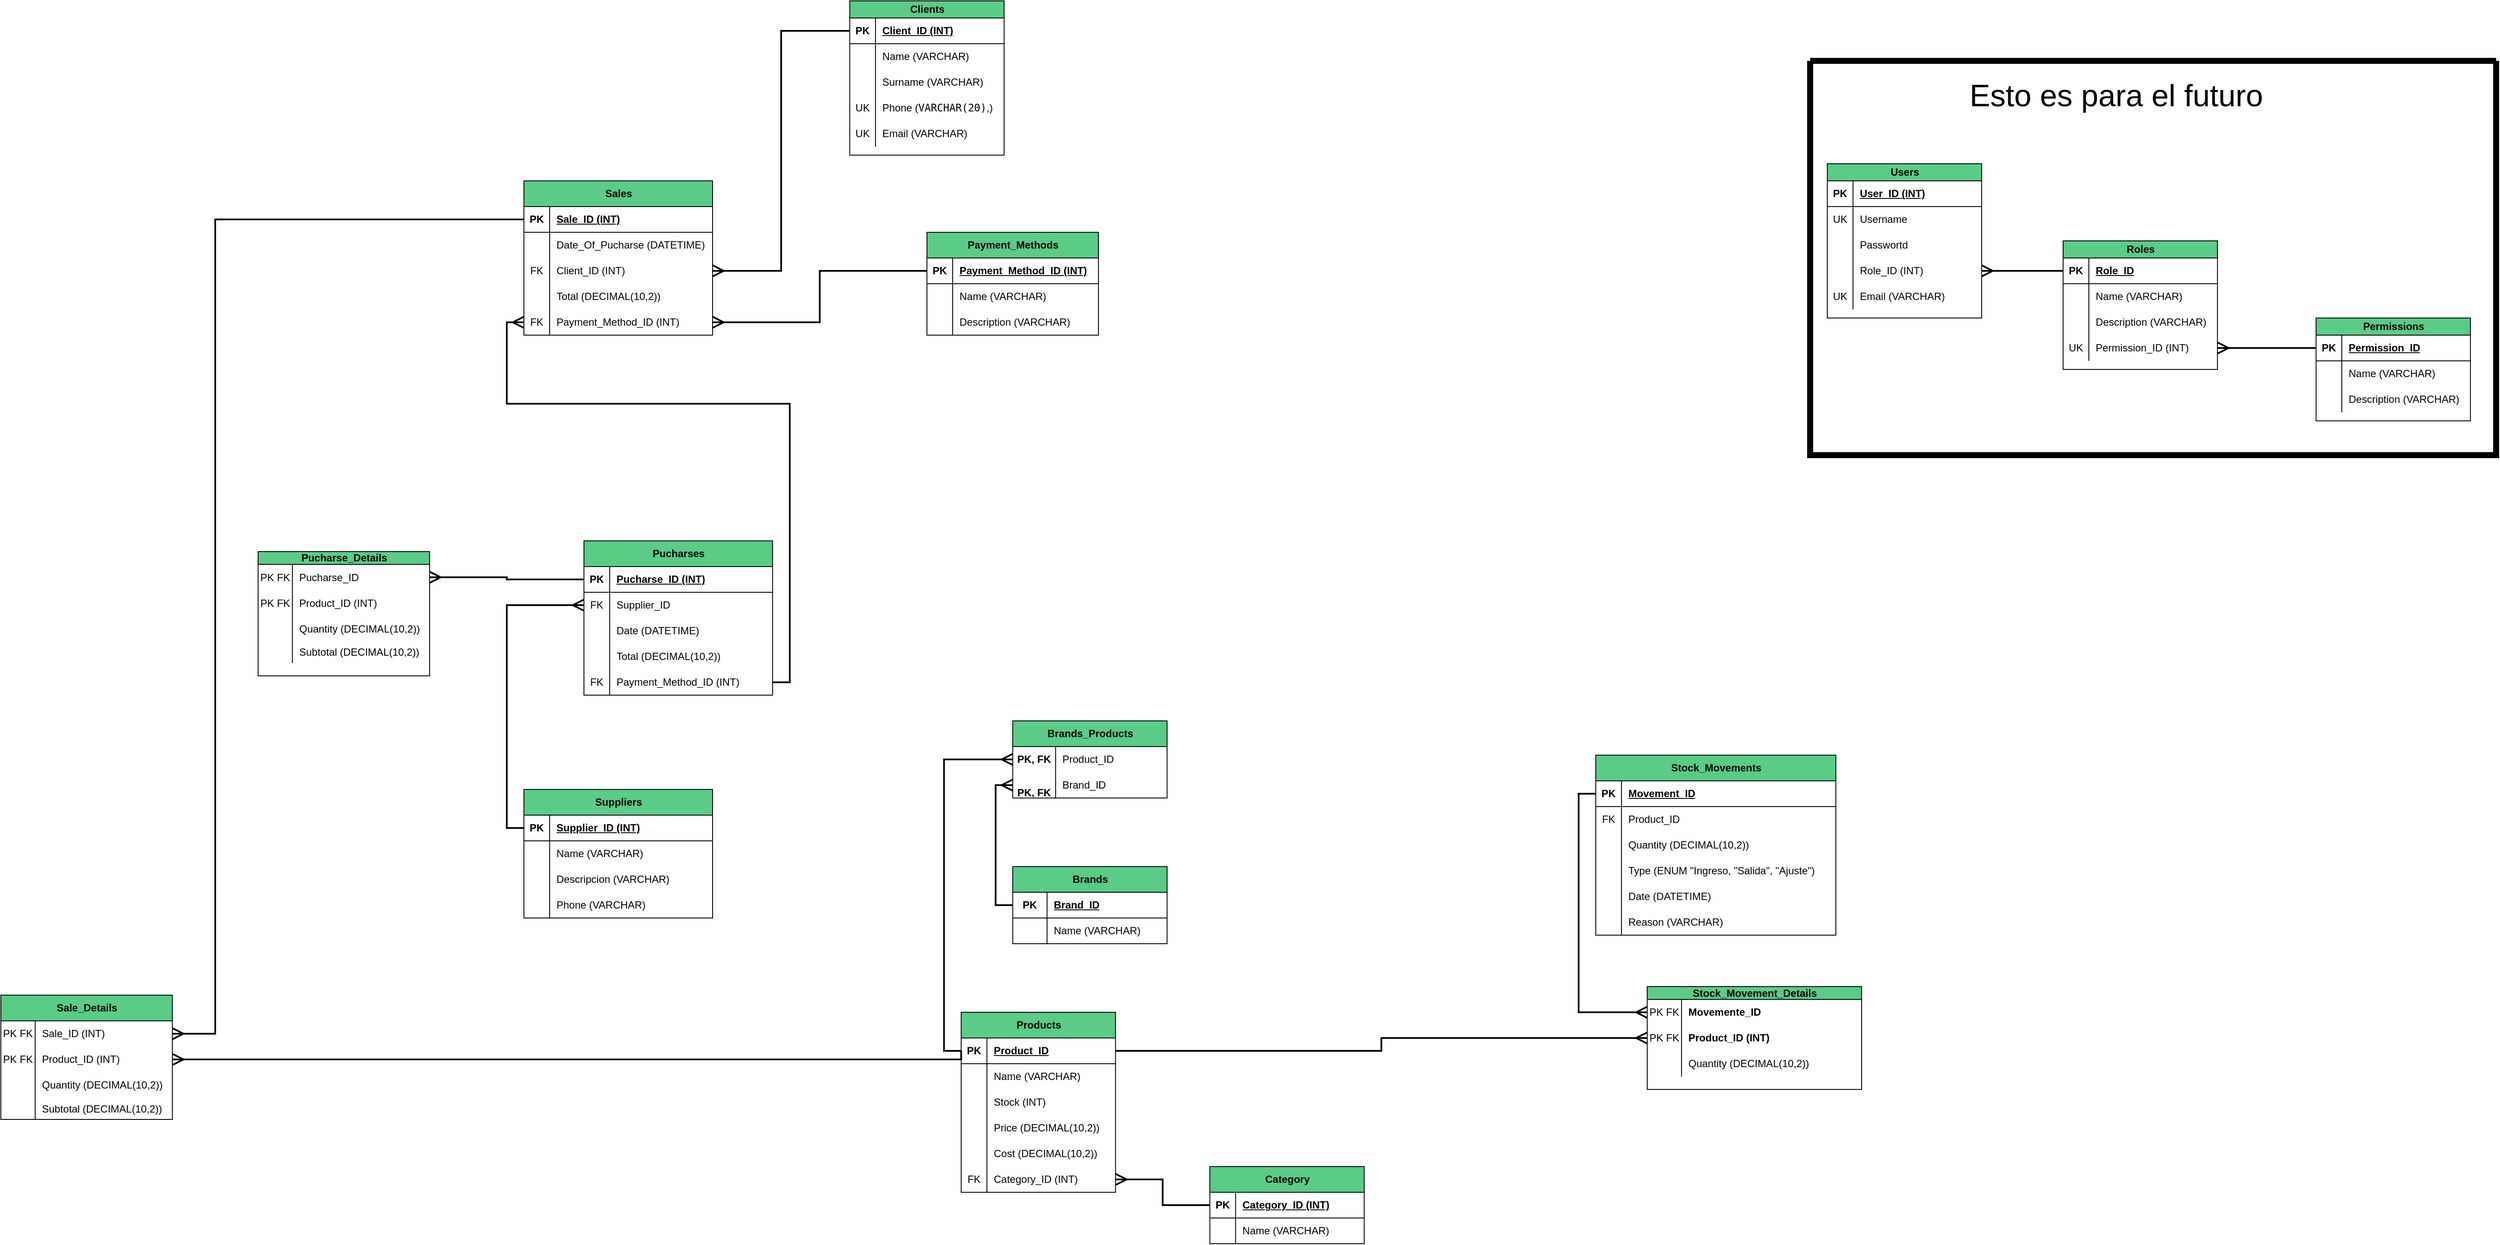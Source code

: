 <mxfile version="24.7.8">
  <diagram name="Page 2" id="Bhwx2RJ6gJXDL_83l4Ep">
    <mxGraphModel dx="1804" dy="817" grid="1" gridSize="10" guides="1" tooltips="1" connect="1" arrows="1" fold="1" page="1" pageScale="1" pageWidth="827" pageHeight="1169" math="0" shadow="0">
      <root>
        <mxCell id="0" />
        <mxCell id="1" parent="0" />
        <mxCell id="ACp_z9K4qk8zNuYnFJk6-58" value="Products" style="shape=table;startSize=30;container=1;collapsible=1;childLayout=tableLayout;fixedRows=1;rowLines=0;fontStyle=1;align=center;resizeLast=1;html=1;fillColor=#5ACC86;" parent="1" vertex="1">
          <mxGeometry x="629.92" y="1230" width="180" height="210" as="geometry" />
        </mxCell>
        <mxCell id="ACp_z9K4qk8zNuYnFJk6-59" value="" style="shape=tableRow;horizontal=0;startSize=0;swimlaneHead=0;swimlaneBody=0;fillColor=none;collapsible=0;dropTarget=0;points=[[0,0.5],[1,0.5]];portConstraint=eastwest;top=0;left=0;right=0;bottom=1;" parent="ACp_z9K4qk8zNuYnFJk6-58" vertex="1">
          <mxGeometry y="30" width="180" height="30" as="geometry" />
        </mxCell>
        <mxCell id="ACp_z9K4qk8zNuYnFJk6-60" value="PK" style="shape=partialRectangle;connectable=0;fillColor=none;top=0;left=0;bottom=0;right=0;fontStyle=1;overflow=hidden;whiteSpace=wrap;html=1;" parent="ACp_z9K4qk8zNuYnFJk6-59" vertex="1">
          <mxGeometry width="30" height="30" as="geometry">
            <mxRectangle width="30" height="30" as="alternateBounds" />
          </mxGeometry>
        </mxCell>
        <mxCell id="ACp_z9K4qk8zNuYnFJk6-61" value="Product_ID" style="shape=partialRectangle;connectable=0;fillColor=none;top=0;left=0;bottom=0;right=0;align=left;spacingLeft=6;fontStyle=5;overflow=hidden;whiteSpace=wrap;html=1;" parent="ACp_z9K4qk8zNuYnFJk6-59" vertex="1">
          <mxGeometry x="30" width="150" height="30" as="geometry">
            <mxRectangle width="150" height="30" as="alternateBounds" />
          </mxGeometry>
        </mxCell>
        <mxCell id="ACp_z9K4qk8zNuYnFJk6-62" value="" style="shape=tableRow;horizontal=0;startSize=0;swimlaneHead=0;swimlaneBody=0;fillColor=none;collapsible=0;dropTarget=0;points=[[0,0.5],[1,0.5]];portConstraint=eastwest;top=0;left=0;right=0;bottom=0;" parent="ACp_z9K4qk8zNuYnFJk6-58" vertex="1">
          <mxGeometry y="60" width="180" height="30" as="geometry" />
        </mxCell>
        <mxCell id="ACp_z9K4qk8zNuYnFJk6-63" value="" style="shape=partialRectangle;connectable=0;fillColor=none;top=0;left=0;bottom=0;right=0;editable=1;overflow=hidden;whiteSpace=wrap;html=1;" parent="ACp_z9K4qk8zNuYnFJk6-62" vertex="1">
          <mxGeometry width="30" height="30" as="geometry">
            <mxRectangle width="30" height="30" as="alternateBounds" />
          </mxGeometry>
        </mxCell>
        <mxCell id="ACp_z9K4qk8zNuYnFJk6-64" value="Name (VARCHAR)" style="shape=partialRectangle;connectable=0;fillColor=none;top=0;left=0;bottom=0;right=0;align=left;spacingLeft=6;overflow=hidden;whiteSpace=wrap;html=1;" parent="ACp_z9K4qk8zNuYnFJk6-62" vertex="1">
          <mxGeometry x="30" width="150" height="30" as="geometry">
            <mxRectangle width="150" height="30" as="alternateBounds" />
          </mxGeometry>
        </mxCell>
        <mxCell id="ACp_z9K4qk8zNuYnFJk6-65" value="" style="shape=tableRow;horizontal=0;startSize=0;swimlaneHead=0;swimlaneBody=0;fillColor=none;collapsible=0;dropTarget=0;points=[[0,0.5],[1,0.5]];portConstraint=eastwest;top=0;left=0;right=0;bottom=0;" parent="ACp_z9K4qk8zNuYnFJk6-58" vertex="1">
          <mxGeometry y="90" width="180" height="30" as="geometry" />
        </mxCell>
        <mxCell id="ACp_z9K4qk8zNuYnFJk6-66" value="" style="shape=partialRectangle;connectable=0;fillColor=none;top=0;left=0;bottom=0;right=0;editable=1;overflow=hidden;whiteSpace=wrap;html=1;" parent="ACp_z9K4qk8zNuYnFJk6-65" vertex="1">
          <mxGeometry width="30" height="30" as="geometry">
            <mxRectangle width="30" height="30" as="alternateBounds" />
          </mxGeometry>
        </mxCell>
        <mxCell id="ACp_z9K4qk8zNuYnFJk6-67" value="Stock (INT)" style="shape=partialRectangle;connectable=0;fillColor=none;top=0;left=0;bottom=0;right=0;align=left;spacingLeft=6;overflow=hidden;whiteSpace=wrap;html=1;" parent="ACp_z9K4qk8zNuYnFJk6-65" vertex="1">
          <mxGeometry x="30" width="150" height="30" as="geometry">
            <mxRectangle width="150" height="30" as="alternateBounds" />
          </mxGeometry>
        </mxCell>
        <mxCell id="ACp_z9K4qk8zNuYnFJk6-83" value="" style="shape=tableRow;horizontal=0;startSize=0;swimlaneHead=0;swimlaneBody=0;fillColor=none;collapsible=0;dropTarget=0;points=[[0,0.5],[1,0.5]];portConstraint=eastwest;top=0;left=0;right=0;bottom=0;" parent="ACp_z9K4qk8zNuYnFJk6-58" vertex="1">
          <mxGeometry y="120" width="180" height="30" as="geometry" />
        </mxCell>
        <mxCell id="ACp_z9K4qk8zNuYnFJk6-84" value="" style="shape=partialRectangle;connectable=0;fillColor=none;top=0;left=0;bottom=0;right=0;editable=1;overflow=hidden;whiteSpace=wrap;html=1;" parent="ACp_z9K4qk8zNuYnFJk6-83" vertex="1">
          <mxGeometry width="30" height="30" as="geometry">
            <mxRectangle width="30" height="30" as="alternateBounds" />
          </mxGeometry>
        </mxCell>
        <mxCell id="ACp_z9K4qk8zNuYnFJk6-85" value="Price (DECIMAL(10,2))" style="shape=partialRectangle;connectable=0;fillColor=none;top=0;left=0;bottom=0;right=0;align=left;spacingLeft=6;overflow=hidden;whiteSpace=wrap;html=1;" parent="ACp_z9K4qk8zNuYnFJk6-83" vertex="1">
          <mxGeometry x="30" width="150" height="30" as="geometry">
            <mxRectangle width="150" height="30" as="alternateBounds" />
          </mxGeometry>
        </mxCell>
        <mxCell id="ACp_z9K4qk8zNuYnFJk6-86" value="" style="shape=tableRow;horizontal=0;startSize=0;swimlaneHead=0;swimlaneBody=0;fillColor=none;collapsible=0;dropTarget=0;points=[[0,0.5],[1,0.5]];portConstraint=eastwest;top=0;left=0;right=0;bottom=0;" parent="ACp_z9K4qk8zNuYnFJk6-58" vertex="1">
          <mxGeometry y="150" width="180" height="30" as="geometry" />
        </mxCell>
        <mxCell id="ACp_z9K4qk8zNuYnFJk6-87" value="" style="shape=partialRectangle;connectable=0;fillColor=none;top=0;left=0;bottom=0;right=0;editable=1;overflow=hidden;whiteSpace=wrap;html=1;" parent="ACp_z9K4qk8zNuYnFJk6-86" vertex="1">
          <mxGeometry width="30" height="30" as="geometry">
            <mxRectangle width="30" height="30" as="alternateBounds" />
          </mxGeometry>
        </mxCell>
        <mxCell id="ACp_z9K4qk8zNuYnFJk6-88" value="Cost (DECIMAL(10,2))" style="shape=partialRectangle;connectable=0;fillColor=none;top=0;left=0;bottom=0;right=0;align=left;spacingLeft=6;overflow=hidden;whiteSpace=wrap;html=1;" parent="ACp_z9K4qk8zNuYnFJk6-86" vertex="1">
          <mxGeometry x="30" width="150" height="30" as="geometry">
            <mxRectangle width="150" height="30" as="alternateBounds" />
          </mxGeometry>
        </mxCell>
        <mxCell id="ACp_z9K4qk8zNuYnFJk6-112" value="" style="shape=tableRow;horizontal=0;startSize=0;swimlaneHead=0;swimlaneBody=0;fillColor=none;collapsible=0;dropTarget=0;points=[[0,0.5],[1,0.5]];portConstraint=eastwest;top=0;left=0;right=0;bottom=0;" parent="ACp_z9K4qk8zNuYnFJk6-58" vertex="1">
          <mxGeometry y="180" width="180" height="30" as="geometry" />
        </mxCell>
        <mxCell id="ACp_z9K4qk8zNuYnFJk6-113" value="FK" style="shape=partialRectangle;connectable=0;fillColor=none;top=0;left=0;bottom=0;right=0;editable=1;overflow=hidden;whiteSpace=wrap;html=1;" parent="ACp_z9K4qk8zNuYnFJk6-112" vertex="1">
          <mxGeometry width="30" height="30" as="geometry">
            <mxRectangle width="30" height="30" as="alternateBounds" />
          </mxGeometry>
        </mxCell>
        <mxCell id="ACp_z9K4qk8zNuYnFJk6-114" value="Category_ID (INT)" style="shape=partialRectangle;connectable=0;fillColor=none;top=0;left=0;bottom=0;right=0;align=left;spacingLeft=6;overflow=hidden;whiteSpace=wrap;html=1;" parent="ACp_z9K4qk8zNuYnFJk6-112" vertex="1">
          <mxGeometry x="30" width="150" height="30" as="geometry">
            <mxRectangle width="150" height="30" as="alternateBounds" />
          </mxGeometry>
        </mxCell>
        <mxCell id="tOYNjhEuau5Dw9IeNYTz-10" style="edgeStyle=orthogonalEdgeStyle;shape=connector;rounded=0;orthogonalLoop=1;jettySize=auto;html=1;strokeColor=#000000;strokeWidth=2;align=center;verticalAlign=middle;fontFamily=Helvetica;fontSize=11;fontColor=default;labelBackgroundColor=default;startArrow=none;startFill=1;endArrow=ERmany;endFill=0;endSize=10;" parent="1" source="ACp_z9K4qk8zNuYnFJk6-68" target="ACp_z9K4qk8zNuYnFJk6-112" edge="1">
          <mxGeometry relative="1" as="geometry" />
        </mxCell>
        <mxCell id="ACp_z9K4qk8zNuYnFJk6-68" value="Category" style="shape=table;startSize=30;container=1;collapsible=1;childLayout=tableLayout;fixedRows=1;rowLines=0;fontStyle=1;align=center;resizeLast=1;html=1;fillColor=#5ACC86;" parent="1" vertex="1">
          <mxGeometry x="919.92" y="1410" width="180" height="90" as="geometry" />
        </mxCell>
        <mxCell id="ACp_z9K4qk8zNuYnFJk6-69" value="" style="shape=tableRow;horizontal=0;startSize=0;swimlaneHead=0;swimlaneBody=0;fillColor=none;collapsible=0;dropTarget=0;points=[[0,0.5],[1,0.5]];portConstraint=eastwest;top=0;left=0;right=0;bottom=1;" parent="ACp_z9K4qk8zNuYnFJk6-68" vertex="1">
          <mxGeometry y="30" width="180" height="30" as="geometry" />
        </mxCell>
        <mxCell id="ACp_z9K4qk8zNuYnFJk6-70" value="PK" style="shape=partialRectangle;connectable=0;fillColor=none;top=0;left=0;bottom=0;right=0;fontStyle=1;overflow=hidden;whiteSpace=wrap;html=1;" parent="ACp_z9K4qk8zNuYnFJk6-69" vertex="1">
          <mxGeometry width="30" height="30" as="geometry">
            <mxRectangle width="30" height="30" as="alternateBounds" />
          </mxGeometry>
        </mxCell>
        <mxCell id="ACp_z9K4qk8zNuYnFJk6-71" value="Category_ID (INT)" style="shape=partialRectangle;connectable=0;fillColor=none;top=0;left=0;bottom=0;right=0;align=left;spacingLeft=6;fontStyle=5;overflow=hidden;whiteSpace=wrap;html=1;" parent="ACp_z9K4qk8zNuYnFJk6-69" vertex="1">
          <mxGeometry x="30" width="150" height="30" as="geometry">
            <mxRectangle width="150" height="30" as="alternateBounds" />
          </mxGeometry>
        </mxCell>
        <mxCell id="ACp_z9K4qk8zNuYnFJk6-72" value="" style="shape=tableRow;horizontal=0;startSize=0;swimlaneHead=0;swimlaneBody=0;fillColor=none;collapsible=0;dropTarget=0;points=[[0,0.5],[1,0.5]];portConstraint=eastwest;top=0;left=0;right=0;bottom=0;" parent="ACp_z9K4qk8zNuYnFJk6-68" vertex="1">
          <mxGeometry y="60" width="180" height="30" as="geometry" />
        </mxCell>
        <mxCell id="ACp_z9K4qk8zNuYnFJk6-73" value="" style="shape=partialRectangle;connectable=0;fillColor=none;top=0;left=0;bottom=0;right=0;editable=1;overflow=hidden;whiteSpace=wrap;html=1;" parent="ACp_z9K4qk8zNuYnFJk6-72" vertex="1">
          <mxGeometry width="30" height="30" as="geometry">
            <mxRectangle width="30" height="30" as="alternateBounds" />
          </mxGeometry>
        </mxCell>
        <mxCell id="ACp_z9K4qk8zNuYnFJk6-74" value="Name (VARCHAR)" style="shape=partialRectangle;connectable=0;fillColor=none;top=0;left=0;bottom=0;right=0;align=left;spacingLeft=6;overflow=hidden;whiteSpace=wrap;html=1;" parent="ACp_z9K4qk8zNuYnFJk6-72" vertex="1">
          <mxGeometry x="30" width="150" height="30" as="geometry">
            <mxRectangle width="150" height="30" as="alternateBounds" />
          </mxGeometry>
        </mxCell>
        <mxCell id="ACp_z9K4qk8zNuYnFJk6-92" value="Brands_Products" style="shape=table;startSize=30;container=1;collapsible=1;childLayout=tableLayout;fixedRows=1;rowLines=0;fontStyle=1;align=center;resizeLast=1;html=1;fillColor=#5ACC86;" parent="1" vertex="1">
          <mxGeometry x="690.07" y="890" width="180" height="90" as="geometry" />
        </mxCell>
        <mxCell id="ACp_z9K4qk8zNuYnFJk6-96" value="" style="shape=tableRow;horizontal=0;startSize=0;swimlaneHead=0;swimlaneBody=0;fillColor=none;collapsible=0;dropTarget=0;points=[[0,0.5],[1,0.5]];portConstraint=eastwest;top=0;left=0;right=0;bottom=0;" parent="ACp_z9K4qk8zNuYnFJk6-92" vertex="1">
          <mxGeometry y="30" width="180" height="30" as="geometry" />
        </mxCell>
        <mxCell id="ACp_z9K4qk8zNuYnFJk6-97" value="&lt;b&gt;PK, FK&lt;/b&gt;" style="shape=partialRectangle;connectable=0;fillColor=none;top=0;left=0;bottom=0;right=0;editable=1;overflow=hidden;whiteSpace=wrap;html=1;" parent="ACp_z9K4qk8zNuYnFJk6-96" vertex="1">
          <mxGeometry width="50" height="30" as="geometry">
            <mxRectangle width="50" height="30" as="alternateBounds" />
          </mxGeometry>
        </mxCell>
        <mxCell id="ACp_z9K4qk8zNuYnFJk6-98" value="Product_ID" style="shape=partialRectangle;connectable=0;fillColor=none;top=0;left=0;bottom=0;right=0;align=left;spacingLeft=6;overflow=hidden;whiteSpace=wrap;html=1;" parent="ACp_z9K4qk8zNuYnFJk6-96" vertex="1">
          <mxGeometry x="50" width="130" height="30" as="geometry">
            <mxRectangle width="130" height="30" as="alternateBounds" />
          </mxGeometry>
        </mxCell>
        <mxCell id="tOYNjhEuau5Dw9IeNYTz-18" value="" style="shape=tableRow;horizontal=0;startSize=0;swimlaneHead=0;swimlaneBody=0;fillColor=none;collapsible=0;dropTarget=0;points=[[0,0.5],[1,0.5]];portConstraint=eastwest;top=0;left=0;right=0;bottom=0;" parent="ACp_z9K4qk8zNuYnFJk6-92" vertex="1">
          <mxGeometry y="60" width="180" height="30" as="geometry" />
        </mxCell>
        <mxCell id="tOYNjhEuau5Dw9IeNYTz-19" value="&#xa;&lt;b style=&quot;forced-color-adjust: none; color: rgb(0, 0, 0); font-family: Helvetica; font-size: 12px; font-style: normal; font-variant-ligatures: normal; font-variant-caps: normal; letter-spacing: normal; orphans: 2; text-align: center; text-indent: 0px; text-transform: none; widows: 2; word-spacing: 0px; -webkit-text-stroke-width: 0px; white-space: normal; background-color: rgb(251, 251, 251); text-decoration-thickness: initial; text-decoration-style: initial; text-decoration-color: initial;&quot;&gt;PK, FK&lt;/b&gt;&#xa;&#xa;" style="shape=partialRectangle;connectable=0;fillColor=none;top=0;left=0;bottom=0;right=0;editable=1;overflow=hidden;whiteSpace=wrap;html=1;" parent="tOYNjhEuau5Dw9IeNYTz-18" vertex="1">
          <mxGeometry width="50" height="30" as="geometry">
            <mxRectangle width="50" height="30" as="alternateBounds" />
          </mxGeometry>
        </mxCell>
        <mxCell id="tOYNjhEuau5Dw9IeNYTz-20" value="Brand_ID" style="shape=partialRectangle;connectable=0;fillColor=none;top=0;left=0;bottom=0;right=0;align=left;spacingLeft=6;overflow=hidden;whiteSpace=wrap;html=1;" parent="tOYNjhEuau5Dw9IeNYTz-18" vertex="1">
          <mxGeometry x="50" width="130" height="30" as="geometry">
            <mxRectangle width="130" height="30" as="alternateBounds" />
          </mxGeometry>
        </mxCell>
        <mxCell id="tOYNjhEuau5Dw9IeNYTz-11" value="Brands" style="shape=table;startSize=30;container=1;collapsible=1;childLayout=tableLayout;fixedRows=1;rowLines=0;fontStyle=1;align=center;resizeLast=1;html=1;fillColor=#5ACC86;" parent="1" vertex="1">
          <mxGeometry x="690.07" y="1060" width="180" height="90" as="geometry" />
        </mxCell>
        <mxCell id="tOYNjhEuau5Dw9IeNYTz-12" value="" style="shape=tableRow;horizontal=0;startSize=0;swimlaneHead=0;swimlaneBody=0;fillColor=none;collapsible=0;dropTarget=0;points=[[0,0.5],[1,0.5]];portConstraint=eastwest;top=0;left=0;right=0;bottom=1;" parent="tOYNjhEuau5Dw9IeNYTz-11" vertex="1">
          <mxGeometry y="30" width="180" height="30" as="geometry" />
        </mxCell>
        <mxCell id="tOYNjhEuau5Dw9IeNYTz-13" value="PK" style="shape=partialRectangle;connectable=0;fillColor=none;top=0;left=0;bottom=0;right=0;fontStyle=1;overflow=hidden;whiteSpace=wrap;html=1;" parent="tOYNjhEuau5Dw9IeNYTz-12" vertex="1">
          <mxGeometry width="40" height="30" as="geometry">
            <mxRectangle width="40" height="30" as="alternateBounds" />
          </mxGeometry>
        </mxCell>
        <mxCell id="tOYNjhEuau5Dw9IeNYTz-14" value="Brand_ID" style="shape=partialRectangle;connectable=0;fillColor=none;top=0;left=0;bottom=0;right=0;align=left;spacingLeft=6;fontStyle=5;overflow=hidden;whiteSpace=wrap;html=1;" parent="tOYNjhEuau5Dw9IeNYTz-12" vertex="1">
          <mxGeometry x="40" width="140" height="30" as="geometry">
            <mxRectangle width="140" height="30" as="alternateBounds" />
          </mxGeometry>
        </mxCell>
        <mxCell id="tOYNjhEuau5Dw9IeNYTz-15" value="" style="shape=tableRow;horizontal=0;startSize=0;swimlaneHead=0;swimlaneBody=0;fillColor=none;collapsible=0;dropTarget=0;points=[[0,0.5],[1,0.5]];portConstraint=eastwest;top=0;left=0;right=0;bottom=0;" parent="tOYNjhEuau5Dw9IeNYTz-11" vertex="1">
          <mxGeometry y="60" width="180" height="30" as="geometry" />
        </mxCell>
        <mxCell id="tOYNjhEuau5Dw9IeNYTz-16" value="" style="shape=partialRectangle;connectable=0;fillColor=none;top=0;left=0;bottom=0;right=0;editable=1;overflow=hidden;whiteSpace=wrap;html=1;" parent="tOYNjhEuau5Dw9IeNYTz-15" vertex="1">
          <mxGeometry width="40" height="30" as="geometry">
            <mxRectangle width="40" height="30" as="alternateBounds" />
          </mxGeometry>
        </mxCell>
        <mxCell id="tOYNjhEuau5Dw9IeNYTz-17" value="Name (VARCHAR)" style="shape=partialRectangle;connectable=0;fillColor=none;top=0;left=0;bottom=0;right=0;align=left;spacingLeft=6;overflow=hidden;whiteSpace=wrap;html=1;" parent="tOYNjhEuau5Dw9IeNYTz-15" vertex="1">
          <mxGeometry x="40" width="140" height="30" as="geometry">
            <mxRectangle width="140" height="30" as="alternateBounds" />
          </mxGeometry>
        </mxCell>
        <mxCell id="tOYNjhEuau5Dw9IeNYTz-22" style="edgeStyle=orthogonalEdgeStyle;shape=connector;rounded=0;orthogonalLoop=1;jettySize=auto;html=1;exitX=0;exitY=0.5;exitDx=0;exitDy=0;strokeColor=#000000;strokeWidth=2;align=center;verticalAlign=middle;fontFamily=Helvetica;fontSize=11;fontColor=default;labelBackgroundColor=default;startArrow=none;startFill=1;endArrow=ERmany;endFill=0;endSize=10;entryX=0;entryY=0.5;entryDx=0;entryDy=0;" parent="1" source="tOYNjhEuau5Dw9IeNYTz-12" target="tOYNjhEuau5Dw9IeNYTz-18" edge="1">
          <mxGeometry relative="1" as="geometry">
            <mxPoint x="680.07" y="1080" as="targetPoint" />
          </mxGeometry>
        </mxCell>
        <mxCell id="tOYNjhEuau5Dw9IeNYTz-23" style="edgeStyle=orthogonalEdgeStyle;shape=connector;rounded=0;orthogonalLoop=1;jettySize=auto;html=1;exitX=0;exitY=0.5;exitDx=0;exitDy=0;entryX=0;entryY=0.5;entryDx=0;entryDy=0;strokeColor=#000000;strokeWidth=2;align=center;verticalAlign=middle;fontFamily=Helvetica;fontSize=11;fontColor=default;labelBackgroundColor=default;startArrow=none;startFill=1;endArrow=ERmany;endFill=0;endSize=10;" parent="1" source="ACp_z9K4qk8zNuYnFJk6-59" target="ACp_z9K4qk8zNuYnFJk6-96" edge="1">
          <mxGeometry relative="1" as="geometry" />
        </mxCell>
        <mxCell id="tOYNjhEuau5Dw9IeNYTz-24" value="Sales" style="shape=table;startSize=30;container=1;collapsible=1;childLayout=tableLayout;fixedRows=1;rowLines=0;fontStyle=1;align=center;resizeLast=1;html=1;fillColor=#5ACC86;" parent="1" vertex="1">
          <mxGeometry x="120" y="260" width="220" height="180" as="geometry" />
        </mxCell>
        <mxCell id="tOYNjhEuau5Dw9IeNYTz-25" value="" style="shape=tableRow;horizontal=0;startSize=0;swimlaneHead=0;swimlaneBody=0;fillColor=none;collapsible=0;dropTarget=0;points=[[0,0.5],[1,0.5]];portConstraint=eastwest;top=0;left=0;right=0;bottom=1;" parent="tOYNjhEuau5Dw9IeNYTz-24" vertex="1">
          <mxGeometry y="30" width="220" height="30" as="geometry" />
        </mxCell>
        <mxCell id="tOYNjhEuau5Dw9IeNYTz-26" value="PK" style="shape=partialRectangle;connectable=0;fillColor=none;top=0;left=0;bottom=0;right=0;fontStyle=1;overflow=hidden;whiteSpace=wrap;html=1;" parent="tOYNjhEuau5Dw9IeNYTz-25" vertex="1">
          <mxGeometry width="30" height="30" as="geometry">
            <mxRectangle width="30" height="30" as="alternateBounds" />
          </mxGeometry>
        </mxCell>
        <mxCell id="tOYNjhEuau5Dw9IeNYTz-27" value="Sale_ID (INT)" style="shape=partialRectangle;connectable=0;fillColor=none;top=0;left=0;bottom=0;right=0;align=left;spacingLeft=6;fontStyle=5;overflow=hidden;whiteSpace=wrap;html=1;" parent="tOYNjhEuau5Dw9IeNYTz-25" vertex="1">
          <mxGeometry x="30" width="190" height="30" as="geometry">
            <mxRectangle width="190" height="30" as="alternateBounds" />
          </mxGeometry>
        </mxCell>
        <mxCell id="tOYNjhEuau5Dw9IeNYTz-28" value="" style="shape=tableRow;horizontal=0;startSize=0;swimlaneHead=0;swimlaneBody=0;fillColor=none;collapsible=0;dropTarget=0;points=[[0,0.5],[1,0.5]];portConstraint=eastwest;top=0;left=0;right=0;bottom=0;" parent="tOYNjhEuau5Dw9IeNYTz-24" vertex="1">
          <mxGeometry y="60" width="220" height="30" as="geometry" />
        </mxCell>
        <mxCell id="tOYNjhEuau5Dw9IeNYTz-29" value="" style="shape=partialRectangle;connectable=0;fillColor=none;top=0;left=0;bottom=0;right=0;editable=1;overflow=hidden;whiteSpace=wrap;html=1;" parent="tOYNjhEuau5Dw9IeNYTz-28" vertex="1">
          <mxGeometry width="30" height="30" as="geometry">
            <mxRectangle width="30" height="30" as="alternateBounds" />
          </mxGeometry>
        </mxCell>
        <mxCell id="tOYNjhEuau5Dw9IeNYTz-30" value="Date_Of_Pucharse (DATETIME)" style="shape=partialRectangle;connectable=0;fillColor=none;top=0;left=0;bottom=0;right=0;align=left;spacingLeft=6;overflow=hidden;whiteSpace=wrap;html=1;" parent="tOYNjhEuau5Dw9IeNYTz-28" vertex="1">
          <mxGeometry x="30" width="190" height="30" as="geometry">
            <mxRectangle width="190" height="30" as="alternateBounds" />
          </mxGeometry>
        </mxCell>
        <mxCell id="tOYNjhEuau5Dw9IeNYTz-31" value="" style="shape=tableRow;horizontal=0;startSize=0;swimlaneHead=0;swimlaneBody=0;fillColor=none;collapsible=0;dropTarget=0;points=[[0,0.5],[1,0.5]];portConstraint=eastwest;top=0;left=0;right=0;bottom=0;" parent="tOYNjhEuau5Dw9IeNYTz-24" vertex="1">
          <mxGeometry y="90" width="220" height="30" as="geometry" />
        </mxCell>
        <mxCell id="tOYNjhEuau5Dw9IeNYTz-32" value="FK" style="shape=partialRectangle;connectable=0;fillColor=none;top=0;left=0;bottom=0;right=0;editable=1;overflow=hidden;whiteSpace=wrap;html=1;" parent="tOYNjhEuau5Dw9IeNYTz-31" vertex="1">
          <mxGeometry width="30" height="30" as="geometry">
            <mxRectangle width="30" height="30" as="alternateBounds" />
          </mxGeometry>
        </mxCell>
        <mxCell id="tOYNjhEuau5Dw9IeNYTz-33" value="Client_ID (INT)" style="shape=partialRectangle;connectable=0;fillColor=none;top=0;left=0;bottom=0;right=0;align=left;spacingLeft=6;overflow=hidden;whiteSpace=wrap;html=1;" parent="tOYNjhEuau5Dw9IeNYTz-31" vertex="1">
          <mxGeometry x="30" width="190" height="30" as="geometry">
            <mxRectangle width="190" height="30" as="alternateBounds" />
          </mxGeometry>
        </mxCell>
        <mxCell id="tOYNjhEuau5Dw9IeNYTz-34" value="" style="shape=tableRow;horizontal=0;startSize=0;swimlaneHead=0;swimlaneBody=0;fillColor=none;collapsible=0;dropTarget=0;points=[[0,0.5],[1,0.5]];portConstraint=eastwest;top=0;left=0;right=0;bottom=0;" parent="tOYNjhEuau5Dw9IeNYTz-24" vertex="1">
          <mxGeometry y="120" width="220" height="30" as="geometry" />
        </mxCell>
        <mxCell id="tOYNjhEuau5Dw9IeNYTz-35" value="" style="shape=partialRectangle;connectable=0;fillColor=none;top=0;left=0;bottom=0;right=0;editable=1;overflow=hidden;whiteSpace=wrap;html=1;" parent="tOYNjhEuau5Dw9IeNYTz-34" vertex="1">
          <mxGeometry width="30" height="30" as="geometry">
            <mxRectangle width="30" height="30" as="alternateBounds" />
          </mxGeometry>
        </mxCell>
        <mxCell id="tOYNjhEuau5Dw9IeNYTz-36" value="Total (DECIMAL(10,2))" style="shape=partialRectangle;connectable=0;fillColor=none;top=0;left=0;bottom=0;right=0;align=left;spacingLeft=6;overflow=hidden;whiteSpace=wrap;html=1;" parent="tOYNjhEuau5Dw9IeNYTz-34" vertex="1">
          <mxGeometry x="30" width="190" height="30" as="geometry">
            <mxRectangle width="190" height="30" as="alternateBounds" />
          </mxGeometry>
        </mxCell>
        <mxCell id="tOYNjhEuau5Dw9IeNYTz-37" value="" style="shape=tableRow;horizontal=0;startSize=0;swimlaneHead=0;swimlaneBody=0;fillColor=none;collapsible=0;dropTarget=0;points=[[0,0.5],[1,0.5]];portConstraint=eastwest;top=0;left=0;right=0;bottom=0;" parent="tOYNjhEuau5Dw9IeNYTz-24" vertex="1">
          <mxGeometry y="150" width="220" height="30" as="geometry" />
        </mxCell>
        <mxCell id="tOYNjhEuau5Dw9IeNYTz-38" value="FK" style="shape=partialRectangle;connectable=0;fillColor=none;top=0;left=0;bottom=0;right=0;editable=1;overflow=hidden;whiteSpace=wrap;html=1;" parent="tOYNjhEuau5Dw9IeNYTz-37" vertex="1">
          <mxGeometry width="30" height="30" as="geometry">
            <mxRectangle width="30" height="30" as="alternateBounds" />
          </mxGeometry>
        </mxCell>
        <mxCell id="tOYNjhEuau5Dw9IeNYTz-39" value="Payment_Method_ID (INT)" style="shape=partialRectangle;connectable=0;fillColor=none;top=0;left=0;bottom=0;right=0;align=left;spacingLeft=6;overflow=hidden;whiteSpace=wrap;html=1;" parent="tOYNjhEuau5Dw9IeNYTz-37" vertex="1">
          <mxGeometry x="30" width="190" height="30" as="geometry">
            <mxRectangle width="190" height="30" as="alternateBounds" />
          </mxGeometry>
        </mxCell>
        <mxCell id="IdWDwHRVAIEnUbnFfjY4-1" value="Clients" style="shape=table;startSize=20;container=1;collapsible=1;childLayout=tableLayout;fixedRows=1;rowLines=0;fontStyle=1;align=center;resizeLast=1;html=1;fillColor=#5ACC86;" parent="1" vertex="1">
          <mxGeometry x="500" y="50" width="180" height="180" as="geometry" />
        </mxCell>
        <mxCell id="IdWDwHRVAIEnUbnFfjY4-2" value="" style="shape=tableRow;horizontal=0;startSize=0;swimlaneHead=0;swimlaneBody=0;fillColor=none;collapsible=0;dropTarget=0;points=[[0,0.5],[1,0.5]];portConstraint=eastwest;top=0;left=0;right=0;bottom=1;" parent="IdWDwHRVAIEnUbnFfjY4-1" vertex="1">
          <mxGeometry y="20" width="180" height="30" as="geometry" />
        </mxCell>
        <mxCell id="IdWDwHRVAIEnUbnFfjY4-3" value="PK" style="shape=partialRectangle;connectable=0;fillColor=none;top=0;left=0;bottom=0;right=0;fontStyle=1;overflow=hidden;whiteSpace=wrap;html=1;" parent="IdWDwHRVAIEnUbnFfjY4-2" vertex="1">
          <mxGeometry width="30" height="30" as="geometry">
            <mxRectangle width="30" height="30" as="alternateBounds" />
          </mxGeometry>
        </mxCell>
        <mxCell id="IdWDwHRVAIEnUbnFfjY4-4" value="Client_ID (INT)" style="shape=partialRectangle;connectable=0;fillColor=none;top=0;left=0;bottom=0;right=0;align=left;spacingLeft=6;fontStyle=5;overflow=hidden;whiteSpace=wrap;html=1;" parent="IdWDwHRVAIEnUbnFfjY4-2" vertex="1">
          <mxGeometry x="30" width="150" height="30" as="geometry">
            <mxRectangle width="150" height="30" as="alternateBounds" />
          </mxGeometry>
        </mxCell>
        <mxCell id="IdWDwHRVAIEnUbnFfjY4-5" value="" style="shape=tableRow;horizontal=0;startSize=0;swimlaneHead=0;swimlaneBody=0;fillColor=none;collapsible=0;dropTarget=0;points=[[0,0.5],[1,0.5]];portConstraint=eastwest;top=0;left=0;right=0;bottom=0;" parent="IdWDwHRVAIEnUbnFfjY4-1" vertex="1">
          <mxGeometry y="50" width="180" height="30" as="geometry" />
        </mxCell>
        <mxCell id="IdWDwHRVAIEnUbnFfjY4-6" value="" style="shape=partialRectangle;connectable=0;fillColor=none;top=0;left=0;bottom=0;right=0;editable=1;overflow=hidden;whiteSpace=wrap;html=1;" parent="IdWDwHRVAIEnUbnFfjY4-5" vertex="1">
          <mxGeometry width="30" height="30" as="geometry">
            <mxRectangle width="30" height="30" as="alternateBounds" />
          </mxGeometry>
        </mxCell>
        <mxCell id="IdWDwHRVAIEnUbnFfjY4-7" value="Name (VARCHAR)" style="shape=partialRectangle;connectable=0;fillColor=none;top=0;left=0;bottom=0;right=0;align=left;spacingLeft=6;overflow=hidden;whiteSpace=wrap;html=1;" parent="IdWDwHRVAIEnUbnFfjY4-5" vertex="1">
          <mxGeometry x="30" width="150" height="30" as="geometry">
            <mxRectangle width="150" height="30" as="alternateBounds" />
          </mxGeometry>
        </mxCell>
        <mxCell id="IdWDwHRVAIEnUbnFfjY4-8" value="" style="shape=tableRow;horizontal=0;startSize=0;swimlaneHead=0;swimlaneBody=0;fillColor=none;collapsible=0;dropTarget=0;points=[[0,0.5],[1,0.5]];portConstraint=eastwest;top=0;left=0;right=0;bottom=0;" parent="IdWDwHRVAIEnUbnFfjY4-1" vertex="1">
          <mxGeometry y="80" width="180" height="30" as="geometry" />
        </mxCell>
        <mxCell id="IdWDwHRVAIEnUbnFfjY4-9" value="" style="shape=partialRectangle;connectable=0;fillColor=none;top=0;left=0;bottom=0;right=0;editable=1;overflow=hidden;whiteSpace=wrap;html=1;" parent="IdWDwHRVAIEnUbnFfjY4-8" vertex="1">
          <mxGeometry width="30" height="30" as="geometry">
            <mxRectangle width="30" height="30" as="alternateBounds" />
          </mxGeometry>
        </mxCell>
        <mxCell id="IdWDwHRVAIEnUbnFfjY4-10" value="Surname (VARCHAR)" style="shape=partialRectangle;connectable=0;fillColor=none;top=0;left=0;bottom=0;right=0;align=left;spacingLeft=6;overflow=hidden;whiteSpace=wrap;html=1;" parent="IdWDwHRVAIEnUbnFfjY4-8" vertex="1">
          <mxGeometry x="30" width="150" height="30" as="geometry">
            <mxRectangle width="150" height="30" as="alternateBounds" />
          </mxGeometry>
        </mxCell>
        <mxCell id="IdWDwHRVAIEnUbnFfjY4-11" value="" style="shape=tableRow;horizontal=0;startSize=0;swimlaneHead=0;swimlaneBody=0;fillColor=none;collapsible=0;dropTarget=0;points=[[0,0.5],[1,0.5]];portConstraint=eastwest;top=0;left=0;right=0;bottom=0;" parent="IdWDwHRVAIEnUbnFfjY4-1" vertex="1">
          <mxGeometry y="110" width="180" height="30" as="geometry" />
        </mxCell>
        <mxCell id="IdWDwHRVAIEnUbnFfjY4-12" value="UK" style="shape=partialRectangle;connectable=0;fillColor=none;top=0;left=0;bottom=0;right=0;editable=1;overflow=hidden;whiteSpace=wrap;html=1;" parent="IdWDwHRVAIEnUbnFfjY4-11" vertex="1">
          <mxGeometry width="30" height="30" as="geometry">
            <mxRectangle width="30" height="30" as="alternateBounds" />
          </mxGeometry>
        </mxCell>
        <mxCell id="IdWDwHRVAIEnUbnFfjY4-13" value="Phone (&lt;code data-end=&quot;1698&quot; data-start=&quot;1685&quot;&gt;VARCHAR(20)&lt;/code&gt;,)" style="shape=partialRectangle;connectable=0;fillColor=none;top=0;left=0;bottom=0;right=0;align=left;spacingLeft=6;overflow=hidden;whiteSpace=wrap;html=1;" parent="IdWDwHRVAIEnUbnFfjY4-11" vertex="1">
          <mxGeometry x="30" width="150" height="30" as="geometry">
            <mxRectangle width="150" height="30" as="alternateBounds" />
          </mxGeometry>
        </mxCell>
        <mxCell id="IdWDwHRVAIEnUbnFfjY4-14" value="" style="shape=tableRow;horizontal=0;startSize=0;swimlaneHead=0;swimlaneBody=0;fillColor=none;collapsible=0;dropTarget=0;points=[[0,0.5],[1,0.5]];portConstraint=eastwest;top=0;left=0;right=0;bottom=0;" parent="IdWDwHRVAIEnUbnFfjY4-1" vertex="1">
          <mxGeometry y="140" width="180" height="30" as="geometry" />
        </mxCell>
        <mxCell id="IdWDwHRVAIEnUbnFfjY4-15" value="UK" style="shape=partialRectangle;connectable=0;fillColor=none;top=0;left=0;bottom=0;right=0;editable=1;overflow=hidden;whiteSpace=wrap;html=1;" parent="IdWDwHRVAIEnUbnFfjY4-14" vertex="1">
          <mxGeometry width="30" height="30" as="geometry">
            <mxRectangle width="30" height="30" as="alternateBounds" />
          </mxGeometry>
        </mxCell>
        <mxCell id="IdWDwHRVAIEnUbnFfjY4-16" value="Email (VARCHAR)" style="shape=partialRectangle;connectable=0;fillColor=none;top=0;left=0;bottom=0;right=0;align=left;spacingLeft=6;overflow=hidden;whiteSpace=wrap;html=1;" parent="IdWDwHRVAIEnUbnFfjY4-14" vertex="1">
          <mxGeometry x="30" width="150" height="30" as="geometry">
            <mxRectangle width="150" height="30" as="alternateBounds" />
          </mxGeometry>
        </mxCell>
        <mxCell id="IdWDwHRVAIEnUbnFfjY4-17" value="Sale_Details" style="shape=table;startSize=30;container=1;collapsible=1;childLayout=tableLayout;fixedRows=1;rowLines=0;fontStyle=1;align=center;resizeLast=1;html=1;fillColor=#5ACC86;" parent="1" vertex="1">
          <mxGeometry x="-490" y="1210" width="200.0" height="145" as="geometry" />
        </mxCell>
        <mxCell id="IdWDwHRVAIEnUbnFfjY4-21" value="" style="shape=tableRow;horizontal=0;startSize=0;swimlaneHead=0;swimlaneBody=0;fillColor=none;collapsible=0;dropTarget=0;points=[[0,0.5],[1,0.5]];portConstraint=eastwest;top=0;left=0;right=0;bottom=0;" parent="IdWDwHRVAIEnUbnFfjY4-17" vertex="1">
          <mxGeometry y="30" width="200.0" height="30" as="geometry" />
        </mxCell>
        <mxCell id="IdWDwHRVAIEnUbnFfjY4-22" value="PK FK" style="shape=partialRectangle;connectable=0;fillColor=none;top=0;left=0;bottom=0;right=0;editable=1;overflow=hidden;whiteSpace=wrap;html=1;" parent="IdWDwHRVAIEnUbnFfjY4-21" vertex="1">
          <mxGeometry width="40" height="30" as="geometry">
            <mxRectangle width="40" height="30" as="alternateBounds" />
          </mxGeometry>
        </mxCell>
        <mxCell id="IdWDwHRVAIEnUbnFfjY4-23" value="Sale_ID (INT)" style="shape=partialRectangle;connectable=0;fillColor=none;top=0;left=0;bottom=0;right=0;align=left;spacingLeft=6;overflow=hidden;whiteSpace=wrap;html=1;" parent="IdWDwHRVAIEnUbnFfjY4-21" vertex="1">
          <mxGeometry x="40" width="160.0" height="30" as="geometry">
            <mxRectangle width="160.0" height="30" as="alternateBounds" />
          </mxGeometry>
        </mxCell>
        <mxCell id="IdWDwHRVAIEnUbnFfjY4-24" value="" style="shape=tableRow;horizontal=0;startSize=0;swimlaneHead=0;swimlaneBody=0;fillColor=none;collapsible=0;dropTarget=0;points=[[0,0.5],[1,0.5]];portConstraint=eastwest;top=0;left=0;right=0;bottom=0;" parent="IdWDwHRVAIEnUbnFfjY4-17" vertex="1">
          <mxGeometry y="60" width="200.0" height="30" as="geometry" />
        </mxCell>
        <mxCell id="IdWDwHRVAIEnUbnFfjY4-25" value="PK FK" style="shape=partialRectangle;connectable=0;fillColor=none;top=0;left=0;bottom=0;right=0;editable=1;overflow=hidden;whiteSpace=wrap;html=1;" parent="IdWDwHRVAIEnUbnFfjY4-24" vertex="1">
          <mxGeometry width="40" height="30" as="geometry">
            <mxRectangle width="40" height="30" as="alternateBounds" />
          </mxGeometry>
        </mxCell>
        <mxCell id="IdWDwHRVAIEnUbnFfjY4-26" value="Product_ID (INT)" style="shape=partialRectangle;connectable=0;fillColor=none;top=0;left=0;bottom=0;right=0;align=left;spacingLeft=6;overflow=hidden;whiteSpace=wrap;html=1;" parent="IdWDwHRVAIEnUbnFfjY4-24" vertex="1">
          <mxGeometry x="40" width="160.0" height="30" as="geometry">
            <mxRectangle width="160.0" height="30" as="alternateBounds" />
          </mxGeometry>
        </mxCell>
        <mxCell id="IdWDwHRVAIEnUbnFfjY4-27" value="" style="shape=tableRow;horizontal=0;startSize=0;swimlaneHead=0;swimlaneBody=0;fillColor=none;collapsible=0;dropTarget=0;points=[[0,0.5],[1,0.5]];portConstraint=eastwest;top=0;left=0;right=0;bottom=0;" parent="IdWDwHRVAIEnUbnFfjY4-17" vertex="1">
          <mxGeometry y="90" width="200.0" height="30" as="geometry" />
        </mxCell>
        <mxCell id="IdWDwHRVAIEnUbnFfjY4-28" value="" style="shape=partialRectangle;connectable=0;fillColor=none;top=0;left=0;bottom=0;right=0;editable=1;overflow=hidden;whiteSpace=wrap;html=1;" parent="IdWDwHRVAIEnUbnFfjY4-27" vertex="1">
          <mxGeometry width="40" height="30" as="geometry">
            <mxRectangle width="40" height="30" as="alternateBounds" />
          </mxGeometry>
        </mxCell>
        <mxCell id="IdWDwHRVAIEnUbnFfjY4-29" value="Quantity (DECIMAL(10,2))" style="shape=partialRectangle;connectable=0;fillColor=none;top=0;left=0;bottom=0;right=0;align=left;spacingLeft=6;overflow=hidden;whiteSpace=wrap;html=1;" parent="IdWDwHRVAIEnUbnFfjY4-27" vertex="1">
          <mxGeometry x="40" width="160.0" height="30" as="geometry">
            <mxRectangle width="160.0" height="30" as="alternateBounds" />
          </mxGeometry>
        </mxCell>
        <mxCell id="IdWDwHRVAIEnUbnFfjY4-30" value="" style="shape=tableRow;horizontal=0;startSize=0;swimlaneHead=0;swimlaneBody=0;fillColor=none;collapsible=0;dropTarget=0;points=[[0,0.5],[1,0.5]];portConstraint=eastwest;top=0;left=0;right=0;bottom=0;" parent="IdWDwHRVAIEnUbnFfjY4-17" vertex="1">
          <mxGeometry y="120" width="200.0" height="25" as="geometry" />
        </mxCell>
        <mxCell id="IdWDwHRVAIEnUbnFfjY4-31" value="" style="shape=partialRectangle;connectable=0;fillColor=none;top=0;left=0;bottom=0;right=0;editable=1;overflow=hidden;whiteSpace=wrap;html=1;" parent="IdWDwHRVAIEnUbnFfjY4-30" vertex="1">
          <mxGeometry width="40" height="25" as="geometry">
            <mxRectangle width="40" height="25" as="alternateBounds" />
          </mxGeometry>
        </mxCell>
        <mxCell id="IdWDwHRVAIEnUbnFfjY4-32" value="Subtotal (DECIMAL(10,2))" style="shape=partialRectangle;connectable=0;fillColor=none;top=0;left=0;bottom=0;right=0;align=left;spacingLeft=6;overflow=hidden;whiteSpace=wrap;html=1;" parent="IdWDwHRVAIEnUbnFfjY4-30" vertex="1">
          <mxGeometry x="40" width="160.0" height="25" as="geometry">
            <mxRectangle width="160.0" height="25" as="alternateBounds" />
          </mxGeometry>
        </mxCell>
        <mxCell id="IdWDwHRVAIEnUbnFfjY4-35" style="edgeStyle=orthogonalEdgeStyle;shape=connector;rounded=0;orthogonalLoop=1;jettySize=auto;html=1;exitX=0;exitY=0.5;exitDx=0;exitDy=0;entryX=1;entryY=0.5;entryDx=0;entryDy=0;strokeColor=#000000;strokeWidth=2;align=center;verticalAlign=middle;fontFamily=Helvetica;fontSize=11;fontColor=default;labelBackgroundColor=default;startArrow=none;startFill=1;endArrow=ERmany;endFill=0;endSize=10;" parent="1" source="tOYNjhEuau5Dw9IeNYTz-25" target="IdWDwHRVAIEnUbnFfjY4-21" edge="1">
          <mxGeometry relative="1" as="geometry">
            <Array as="points">
              <mxPoint x="-240" y="305" />
              <mxPoint x="-240" y="1255" />
            </Array>
          </mxGeometry>
        </mxCell>
        <mxCell id="IdWDwHRVAIEnUbnFfjY4-38" style="edgeStyle=orthogonalEdgeStyle;shape=connector;rounded=0;orthogonalLoop=1;jettySize=auto;html=1;exitX=0;exitY=0.5;exitDx=0;exitDy=0;entryX=1;entryY=0.5;entryDx=0;entryDy=0;strokeColor=#000000;strokeWidth=2;align=center;verticalAlign=middle;fontFamily=Helvetica;fontSize=11;fontColor=default;labelBackgroundColor=default;startArrow=none;startFill=1;endArrow=ERmany;endFill=0;endSize=10;" parent="1" source="IdWDwHRVAIEnUbnFfjY4-2" target="tOYNjhEuau5Dw9IeNYTz-31" edge="1">
          <mxGeometry relative="1" as="geometry" />
        </mxCell>
        <mxCell id="IdWDwHRVAIEnUbnFfjY4-41" value="Payment_Methods" style="shape=table;startSize=30;container=1;collapsible=1;childLayout=tableLayout;fixedRows=1;rowLines=0;fontStyle=1;align=center;resizeLast=1;html=1;fillColor=#5ACC86;" parent="1" vertex="1">
          <mxGeometry x="590" y="320" width="200.0" height="120" as="geometry" />
        </mxCell>
        <mxCell id="IdWDwHRVAIEnUbnFfjY4-42" value="" style="shape=tableRow;horizontal=0;startSize=0;swimlaneHead=0;swimlaneBody=0;fillColor=none;collapsible=0;dropTarget=0;points=[[0,0.5],[1,0.5]];portConstraint=eastwest;top=0;left=0;right=0;bottom=1;" parent="IdWDwHRVAIEnUbnFfjY4-41" vertex="1">
          <mxGeometry y="30" width="200.0" height="30" as="geometry" />
        </mxCell>
        <mxCell id="IdWDwHRVAIEnUbnFfjY4-43" value="PK" style="shape=partialRectangle;connectable=0;fillColor=none;top=0;left=0;bottom=0;right=0;fontStyle=1;overflow=hidden;whiteSpace=wrap;html=1;" parent="IdWDwHRVAIEnUbnFfjY4-42" vertex="1">
          <mxGeometry width="30" height="30" as="geometry">
            <mxRectangle width="30" height="30" as="alternateBounds" />
          </mxGeometry>
        </mxCell>
        <mxCell id="IdWDwHRVAIEnUbnFfjY4-44" value="Payment_Method_ID (INT)" style="shape=partialRectangle;connectable=0;fillColor=none;top=0;left=0;bottom=0;right=0;align=left;spacingLeft=6;fontStyle=5;overflow=hidden;whiteSpace=wrap;html=1;" parent="IdWDwHRVAIEnUbnFfjY4-42" vertex="1">
          <mxGeometry x="30" width="170.0" height="30" as="geometry">
            <mxRectangle width="170.0" height="30" as="alternateBounds" />
          </mxGeometry>
        </mxCell>
        <mxCell id="IdWDwHRVAIEnUbnFfjY4-45" value="" style="shape=tableRow;horizontal=0;startSize=0;swimlaneHead=0;swimlaneBody=0;fillColor=none;collapsible=0;dropTarget=0;points=[[0,0.5],[1,0.5]];portConstraint=eastwest;top=0;left=0;right=0;bottom=0;" parent="IdWDwHRVAIEnUbnFfjY4-41" vertex="1">
          <mxGeometry y="60" width="200.0" height="30" as="geometry" />
        </mxCell>
        <mxCell id="IdWDwHRVAIEnUbnFfjY4-46" value="" style="shape=partialRectangle;connectable=0;fillColor=none;top=0;left=0;bottom=0;right=0;editable=1;overflow=hidden;whiteSpace=wrap;html=1;" parent="IdWDwHRVAIEnUbnFfjY4-45" vertex="1">
          <mxGeometry width="30" height="30" as="geometry">
            <mxRectangle width="30" height="30" as="alternateBounds" />
          </mxGeometry>
        </mxCell>
        <mxCell id="IdWDwHRVAIEnUbnFfjY4-47" value="Name (VARCHAR)" style="shape=partialRectangle;connectable=0;fillColor=none;top=0;left=0;bottom=0;right=0;align=left;spacingLeft=6;overflow=hidden;whiteSpace=wrap;html=1;" parent="IdWDwHRVAIEnUbnFfjY4-45" vertex="1">
          <mxGeometry x="30" width="170.0" height="30" as="geometry">
            <mxRectangle width="170.0" height="30" as="alternateBounds" />
          </mxGeometry>
        </mxCell>
        <mxCell id="IdWDwHRVAIEnUbnFfjY4-48" value="" style="shape=tableRow;horizontal=0;startSize=0;swimlaneHead=0;swimlaneBody=0;fillColor=none;collapsible=0;dropTarget=0;points=[[0,0.5],[1,0.5]];portConstraint=eastwest;top=0;left=0;right=0;bottom=0;" parent="IdWDwHRVAIEnUbnFfjY4-41" vertex="1">
          <mxGeometry y="90" width="200.0" height="30" as="geometry" />
        </mxCell>
        <mxCell id="IdWDwHRVAIEnUbnFfjY4-49" value="" style="shape=partialRectangle;connectable=0;fillColor=none;top=0;left=0;bottom=0;right=0;editable=1;overflow=hidden;whiteSpace=wrap;html=1;" parent="IdWDwHRVAIEnUbnFfjY4-48" vertex="1">
          <mxGeometry width="30" height="30" as="geometry">
            <mxRectangle width="30" height="30" as="alternateBounds" />
          </mxGeometry>
        </mxCell>
        <mxCell id="IdWDwHRVAIEnUbnFfjY4-50" value="Description (VARCHAR)" style="shape=partialRectangle;connectable=0;fillColor=none;top=0;left=0;bottom=0;right=0;align=left;spacingLeft=6;overflow=hidden;whiteSpace=wrap;html=1;" parent="IdWDwHRVAIEnUbnFfjY4-48" vertex="1">
          <mxGeometry x="30" width="170.0" height="30" as="geometry">
            <mxRectangle width="170.0" height="30" as="alternateBounds" />
          </mxGeometry>
        </mxCell>
        <mxCell id="DM_ESPy9LQKvUiECgk7k-3" style="edgeStyle=orthogonalEdgeStyle;shape=connector;rounded=0;orthogonalLoop=1;jettySize=auto;html=1;exitX=0;exitY=0.5;exitDx=0;exitDy=0;entryX=1;entryY=0.5;entryDx=0;entryDy=0;strokeColor=#000000;strokeWidth=2;align=center;verticalAlign=middle;fontFamily=Helvetica;fontSize=11;fontColor=default;labelBackgroundColor=default;startArrow=none;startFill=1;endArrow=ERmany;endFill=0;endSize=10;" parent="1" source="ACp_z9K4qk8zNuYnFJk6-59" target="IdWDwHRVAIEnUbnFfjY4-24" edge="1">
          <mxGeometry relative="1" as="geometry">
            <Array as="points">
              <mxPoint x="630" y="1285" />
            </Array>
          </mxGeometry>
        </mxCell>
        <mxCell id="DM_ESPy9LQKvUiECgk7k-7" value="Stock_Movements" style="shape=table;startSize=30;container=1;collapsible=1;childLayout=tableLayout;fixedRows=1;rowLines=0;fontStyle=1;align=center;resizeLast=1;html=1;fillColor=#5ACC86;" parent="1" vertex="1">
          <mxGeometry x="1369.99" y="930" width="280" height="210" as="geometry" />
        </mxCell>
        <mxCell id="DM_ESPy9LQKvUiECgk7k-8" value="" style="shape=tableRow;horizontal=0;startSize=0;swimlaneHead=0;swimlaneBody=0;fillColor=none;collapsible=0;dropTarget=0;points=[[0,0.5],[1,0.5]];portConstraint=eastwest;top=0;left=0;right=0;bottom=1;" parent="DM_ESPy9LQKvUiECgk7k-7" vertex="1">
          <mxGeometry y="30" width="280" height="30" as="geometry" />
        </mxCell>
        <mxCell id="DM_ESPy9LQKvUiECgk7k-9" value="PK" style="shape=partialRectangle;connectable=0;fillColor=none;top=0;left=0;bottom=0;right=0;fontStyle=1;overflow=hidden;whiteSpace=wrap;html=1;" parent="DM_ESPy9LQKvUiECgk7k-8" vertex="1">
          <mxGeometry width="30" height="30" as="geometry">
            <mxRectangle width="30" height="30" as="alternateBounds" />
          </mxGeometry>
        </mxCell>
        <mxCell id="DM_ESPy9LQKvUiECgk7k-10" value="Movement_ID" style="shape=partialRectangle;connectable=0;fillColor=none;top=0;left=0;bottom=0;right=0;align=left;spacingLeft=6;fontStyle=5;overflow=hidden;whiteSpace=wrap;html=1;" parent="DM_ESPy9LQKvUiECgk7k-8" vertex="1">
          <mxGeometry x="30" width="250" height="30" as="geometry">
            <mxRectangle width="250" height="30" as="alternateBounds" />
          </mxGeometry>
        </mxCell>
        <mxCell id="DM_ESPy9LQKvUiECgk7k-11" value="" style="shape=tableRow;horizontal=0;startSize=0;swimlaneHead=0;swimlaneBody=0;fillColor=none;collapsible=0;dropTarget=0;points=[[0,0.5],[1,0.5]];portConstraint=eastwest;top=0;left=0;right=0;bottom=0;" parent="DM_ESPy9LQKvUiECgk7k-7" vertex="1">
          <mxGeometry y="60" width="280" height="30" as="geometry" />
        </mxCell>
        <mxCell id="DM_ESPy9LQKvUiECgk7k-12" value="FK" style="shape=partialRectangle;connectable=0;fillColor=none;top=0;left=0;bottom=0;right=0;editable=1;overflow=hidden;whiteSpace=wrap;html=1;" parent="DM_ESPy9LQKvUiECgk7k-11" vertex="1">
          <mxGeometry width="30" height="30" as="geometry">
            <mxRectangle width="30" height="30" as="alternateBounds" />
          </mxGeometry>
        </mxCell>
        <mxCell id="DM_ESPy9LQKvUiECgk7k-13" value="Product_ID" style="shape=partialRectangle;connectable=0;fillColor=none;top=0;left=0;bottom=0;right=0;align=left;spacingLeft=6;overflow=hidden;whiteSpace=wrap;html=1;" parent="DM_ESPy9LQKvUiECgk7k-11" vertex="1">
          <mxGeometry x="30" width="250" height="30" as="geometry">
            <mxRectangle width="250" height="30" as="alternateBounds" />
          </mxGeometry>
        </mxCell>
        <mxCell id="DM_ESPy9LQKvUiECgk7k-14" value="" style="shape=tableRow;horizontal=0;startSize=0;swimlaneHead=0;swimlaneBody=0;fillColor=none;collapsible=0;dropTarget=0;points=[[0,0.5],[1,0.5]];portConstraint=eastwest;top=0;left=0;right=0;bottom=0;" parent="DM_ESPy9LQKvUiECgk7k-7" vertex="1">
          <mxGeometry y="90" width="280" height="30" as="geometry" />
        </mxCell>
        <mxCell id="DM_ESPy9LQKvUiECgk7k-15" value="" style="shape=partialRectangle;connectable=0;fillColor=none;top=0;left=0;bottom=0;right=0;editable=1;overflow=hidden;whiteSpace=wrap;html=1;" parent="DM_ESPy9LQKvUiECgk7k-14" vertex="1">
          <mxGeometry width="30" height="30" as="geometry">
            <mxRectangle width="30" height="30" as="alternateBounds" />
          </mxGeometry>
        </mxCell>
        <mxCell id="DM_ESPy9LQKvUiECgk7k-16" value="Quantity (DECIMAL(10,2))" style="shape=partialRectangle;connectable=0;fillColor=none;top=0;left=0;bottom=0;right=0;align=left;spacingLeft=6;overflow=hidden;whiteSpace=wrap;html=1;" parent="DM_ESPy9LQKvUiECgk7k-14" vertex="1">
          <mxGeometry x="30" width="250" height="30" as="geometry">
            <mxRectangle width="250" height="30" as="alternateBounds" />
          </mxGeometry>
        </mxCell>
        <mxCell id="DM_ESPy9LQKvUiECgk7k-17" value="" style="shape=tableRow;horizontal=0;startSize=0;swimlaneHead=0;swimlaneBody=0;fillColor=none;collapsible=0;dropTarget=0;points=[[0,0.5],[1,0.5]];portConstraint=eastwest;top=0;left=0;right=0;bottom=0;" parent="DM_ESPy9LQKvUiECgk7k-7" vertex="1">
          <mxGeometry y="120" width="280" height="30" as="geometry" />
        </mxCell>
        <mxCell id="DM_ESPy9LQKvUiECgk7k-18" value="" style="shape=partialRectangle;connectable=0;fillColor=none;top=0;left=0;bottom=0;right=0;editable=1;overflow=hidden;whiteSpace=wrap;html=1;" parent="DM_ESPy9LQKvUiECgk7k-17" vertex="1">
          <mxGeometry width="30" height="30" as="geometry">
            <mxRectangle width="30" height="30" as="alternateBounds" />
          </mxGeometry>
        </mxCell>
        <mxCell id="DM_ESPy9LQKvUiECgk7k-19" value="Type (ENUM &quot;Ingreso, &quot;Salida&quot;, &quot;Ajuste&quot;)" style="shape=partialRectangle;connectable=0;fillColor=none;top=0;left=0;bottom=0;right=0;align=left;spacingLeft=6;overflow=hidden;whiteSpace=wrap;html=1;" parent="DM_ESPy9LQKvUiECgk7k-17" vertex="1">
          <mxGeometry x="30" width="250" height="30" as="geometry">
            <mxRectangle width="250" height="30" as="alternateBounds" />
          </mxGeometry>
        </mxCell>
        <mxCell id="DM_ESPy9LQKvUiECgk7k-20" value="" style="shape=tableRow;horizontal=0;startSize=0;swimlaneHead=0;swimlaneBody=0;fillColor=none;collapsible=0;dropTarget=0;points=[[0,0.5],[1,0.5]];portConstraint=eastwest;top=0;left=0;right=0;bottom=0;" parent="DM_ESPy9LQKvUiECgk7k-7" vertex="1">
          <mxGeometry y="150" width="280" height="30" as="geometry" />
        </mxCell>
        <mxCell id="DM_ESPy9LQKvUiECgk7k-21" value="" style="shape=partialRectangle;connectable=0;fillColor=none;top=0;left=0;bottom=0;right=0;editable=1;overflow=hidden;whiteSpace=wrap;html=1;" parent="DM_ESPy9LQKvUiECgk7k-20" vertex="1">
          <mxGeometry width="30" height="30" as="geometry">
            <mxRectangle width="30" height="30" as="alternateBounds" />
          </mxGeometry>
        </mxCell>
        <mxCell id="DM_ESPy9LQKvUiECgk7k-22" value="Date (DATETIME)" style="shape=partialRectangle;connectable=0;fillColor=none;top=0;left=0;bottom=0;right=0;align=left;spacingLeft=6;overflow=hidden;whiteSpace=wrap;html=1;" parent="DM_ESPy9LQKvUiECgk7k-20" vertex="1">
          <mxGeometry x="30" width="250" height="30" as="geometry">
            <mxRectangle width="250" height="30" as="alternateBounds" />
          </mxGeometry>
        </mxCell>
        <mxCell id="DM_ESPy9LQKvUiECgk7k-23" value="" style="shape=tableRow;horizontal=0;startSize=0;swimlaneHead=0;swimlaneBody=0;fillColor=none;collapsible=0;dropTarget=0;points=[[0,0.5],[1,0.5]];portConstraint=eastwest;top=0;left=0;right=0;bottom=0;" parent="DM_ESPy9LQKvUiECgk7k-7" vertex="1">
          <mxGeometry y="180" width="280" height="30" as="geometry" />
        </mxCell>
        <mxCell id="DM_ESPy9LQKvUiECgk7k-24" value="" style="shape=partialRectangle;connectable=0;fillColor=none;top=0;left=0;bottom=0;right=0;editable=1;overflow=hidden;whiteSpace=wrap;html=1;" parent="DM_ESPy9LQKvUiECgk7k-23" vertex="1">
          <mxGeometry width="30" height="30" as="geometry">
            <mxRectangle width="30" height="30" as="alternateBounds" />
          </mxGeometry>
        </mxCell>
        <mxCell id="DM_ESPy9LQKvUiECgk7k-25" value="Reason (VARCHAR)" style="shape=partialRectangle;connectable=0;fillColor=none;top=0;left=0;bottom=0;right=0;align=left;spacingLeft=6;overflow=hidden;whiteSpace=wrap;html=1;" parent="DM_ESPy9LQKvUiECgk7k-23" vertex="1">
          <mxGeometry x="30" width="250" height="30" as="geometry">
            <mxRectangle width="250" height="30" as="alternateBounds" />
          </mxGeometry>
        </mxCell>
        <mxCell id="DM_ESPy9LQKvUiECgk7k-29" value="Pucharses" style="shape=table;startSize=30;container=1;collapsible=1;childLayout=tableLayout;fixedRows=1;rowLines=0;fontStyle=1;align=center;resizeLast=1;html=1;fillColor=#5ACC86;" parent="1" vertex="1">
          <mxGeometry x="190" y="680" width="220" height="180" as="geometry" />
        </mxCell>
        <mxCell id="DM_ESPy9LQKvUiECgk7k-30" value="" style="shape=tableRow;horizontal=0;startSize=0;swimlaneHead=0;swimlaneBody=0;fillColor=none;collapsible=0;dropTarget=0;points=[[0,0.5],[1,0.5]];portConstraint=eastwest;top=0;left=0;right=0;bottom=1;" parent="DM_ESPy9LQKvUiECgk7k-29" vertex="1">
          <mxGeometry y="30" width="220" height="30" as="geometry" />
        </mxCell>
        <mxCell id="DM_ESPy9LQKvUiECgk7k-31" value="PK" style="shape=partialRectangle;connectable=0;fillColor=none;top=0;left=0;bottom=0;right=0;fontStyle=1;overflow=hidden;whiteSpace=wrap;html=1;" parent="DM_ESPy9LQKvUiECgk7k-30" vertex="1">
          <mxGeometry width="30" height="30" as="geometry">
            <mxRectangle width="30" height="30" as="alternateBounds" />
          </mxGeometry>
        </mxCell>
        <mxCell id="DM_ESPy9LQKvUiECgk7k-32" value="Pucharse_ID (INT)" style="shape=partialRectangle;connectable=0;fillColor=none;top=0;left=0;bottom=0;right=0;align=left;spacingLeft=6;fontStyle=5;overflow=hidden;whiteSpace=wrap;html=1;" parent="DM_ESPy9LQKvUiECgk7k-30" vertex="1">
          <mxGeometry x="30" width="190" height="30" as="geometry">
            <mxRectangle width="190" height="30" as="alternateBounds" />
          </mxGeometry>
        </mxCell>
        <mxCell id="DM_ESPy9LQKvUiECgk7k-33" value="" style="shape=tableRow;horizontal=0;startSize=0;swimlaneHead=0;swimlaneBody=0;fillColor=none;collapsible=0;dropTarget=0;points=[[0,0.5],[1,0.5]];portConstraint=eastwest;top=0;left=0;right=0;bottom=0;" parent="DM_ESPy9LQKvUiECgk7k-29" vertex="1">
          <mxGeometry y="60" width="220" height="30" as="geometry" />
        </mxCell>
        <mxCell id="DM_ESPy9LQKvUiECgk7k-34" value="FK" style="shape=partialRectangle;connectable=0;fillColor=none;top=0;left=0;bottom=0;right=0;editable=1;overflow=hidden;whiteSpace=wrap;html=1;" parent="DM_ESPy9LQKvUiECgk7k-33" vertex="1">
          <mxGeometry width="30" height="30" as="geometry">
            <mxRectangle width="30" height="30" as="alternateBounds" />
          </mxGeometry>
        </mxCell>
        <mxCell id="DM_ESPy9LQKvUiECgk7k-35" value="Supplier_ID" style="shape=partialRectangle;connectable=0;fillColor=none;top=0;left=0;bottom=0;right=0;align=left;spacingLeft=6;overflow=hidden;whiteSpace=wrap;html=1;" parent="DM_ESPy9LQKvUiECgk7k-33" vertex="1">
          <mxGeometry x="30" width="190" height="30" as="geometry">
            <mxRectangle width="190" height="30" as="alternateBounds" />
          </mxGeometry>
        </mxCell>
        <mxCell id="DM_ESPy9LQKvUiECgk7k-36" value="" style="shape=tableRow;horizontal=0;startSize=0;swimlaneHead=0;swimlaneBody=0;fillColor=none;collapsible=0;dropTarget=0;points=[[0,0.5],[1,0.5]];portConstraint=eastwest;top=0;left=0;right=0;bottom=0;" parent="DM_ESPy9LQKvUiECgk7k-29" vertex="1">
          <mxGeometry y="90" width="220" height="30" as="geometry" />
        </mxCell>
        <mxCell id="DM_ESPy9LQKvUiECgk7k-37" value="" style="shape=partialRectangle;connectable=0;fillColor=none;top=0;left=0;bottom=0;right=0;editable=1;overflow=hidden;whiteSpace=wrap;html=1;" parent="DM_ESPy9LQKvUiECgk7k-36" vertex="1">
          <mxGeometry width="30" height="30" as="geometry">
            <mxRectangle width="30" height="30" as="alternateBounds" />
          </mxGeometry>
        </mxCell>
        <mxCell id="DM_ESPy9LQKvUiECgk7k-38" value="Date (DATETIME)" style="shape=partialRectangle;connectable=0;fillColor=none;top=0;left=0;bottom=0;right=0;align=left;spacingLeft=6;overflow=hidden;whiteSpace=wrap;html=1;" parent="DM_ESPy9LQKvUiECgk7k-36" vertex="1">
          <mxGeometry x="30" width="190" height="30" as="geometry">
            <mxRectangle width="190" height="30" as="alternateBounds" />
          </mxGeometry>
        </mxCell>
        <mxCell id="DM_ESPy9LQKvUiECgk7k-39" value="" style="shape=tableRow;horizontal=0;startSize=0;swimlaneHead=0;swimlaneBody=0;fillColor=none;collapsible=0;dropTarget=0;points=[[0,0.5],[1,0.5]];portConstraint=eastwest;top=0;left=0;right=0;bottom=0;" parent="DM_ESPy9LQKvUiECgk7k-29" vertex="1">
          <mxGeometry y="120" width="220" height="30" as="geometry" />
        </mxCell>
        <mxCell id="DM_ESPy9LQKvUiECgk7k-40" value="" style="shape=partialRectangle;connectable=0;fillColor=none;top=0;left=0;bottom=0;right=0;editable=1;overflow=hidden;whiteSpace=wrap;html=1;" parent="DM_ESPy9LQKvUiECgk7k-39" vertex="1">
          <mxGeometry width="30" height="30" as="geometry">
            <mxRectangle width="30" height="30" as="alternateBounds" />
          </mxGeometry>
        </mxCell>
        <mxCell id="DM_ESPy9LQKvUiECgk7k-41" value="Total (DECIMAL(10,2))" style="shape=partialRectangle;connectable=0;fillColor=none;top=0;left=0;bottom=0;right=0;align=left;spacingLeft=6;overflow=hidden;whiteSpace=wrap;html=1;" parent="DM_ESPy9LQKvUiECgk7k-39" vertex="1">
          <mxGeometry x="30" width="190" height="30" as="geometry">
            <mxRectangle width="190" height="30" as="alternateBounds" />
          </mxGeometry>
        </mxCell>
        <mxCell id="DM_ESPy9LQKvUiECgk7k-59" value="" style="shape=tableRow;horizontal=0;startSize=0;swimlaneHead=0;swimlaneBody=0;fillColor=none;collapsible=0;dropTarget=0;points=[[0,0.5],[1,0.5]];portConstraint=eastwest;top=0;left=0;right=0;bottom=0;" parent="DM_ESPy9LQKvUiECgk7k-29" vertex="1">
          <mxGeometry y="150" width="220" height="30" as="geometry" />
        </mxCell>
        <mxCell id="DM_ESPy9LQKvUiECgk7k-60" value="FK" style="shape=partialRectangle;connectable=0;fillColor=none;top=0;left=0;bottom=0;right=0;editable=1;overflow=hidden;whiteSpace=wrap;html=1;" parent="DM_ESPy9LQKvUiECgk7k-59" vertex="1">
          <mxGeometry width="30" height="30" as="geometry">
            <mxRectangle width="30" height="30" as="alternateBounds" />
          </mxGeometry>
        </mxCell>
        <mxCell id="DM_ESPy9LQKvUiECgk7k-61" value="Payment_Method_ID (INT)" style="shape=partialRectangle;connectable=0;fillColor=none;top=0;left=0;bottom=0;right=0;align=left;spacingLeft=6;overflow=hidden;whiteSpace=wrap;html=1;" parent="DM_ESPy9LQKvUiECgk7k-59" vertex="1">
          <mxGeometry x="30" width="190" height="30" as="geometry">
            <mxRectangle width="190" height="30" as="alternateBounds" />
          </mxGeometry>
        </mxCell>
        <mxCell id="DM_ESPy9LQKvUiECgk7k-45" value="Pucharse_Details" style="shape=table;startSize=15;container=1;collapsible=1;childLayout=tableLayout;fixedRows=1;rowLines=0;fontStyle=1;align=center;resizeLast=1;html=1;fillColor=#5ACC86;" parent="1" vertex="1">
          <mxGeometry x="-190" y="692.5" width="200.0" height="145" as="geometry" />
        </mxCell>
        <mxCell id="DM_ESPy9LQKvUiECgk7k-46" value="" style="shape=tableRow;horizontal=0;startSize=0;swimlaneHead=0;swimlaneBody=0;fillColor=none;collapsible=0;dropTarget=0;points=[[0,0.5],[1,0.5]];portConstraint=eastwest;top=0;left=0;right=0;bottom=0;" parent="DM_ESPy9LQKvUiECgk7k-45" vertex="1">
          <mxGeometry y="15" width="200.0" height="30" as="geometry" />
        </mxCell>
        <mxCell id="DM_ESPy9LQKvUiECgk7k-47" value="PK FK" style="shape=partialRectangle;connectable=0;fillColor=none;top=0;left=0;bottom=0;right=0;editable=1;overflow=hidden;whiteSpace=wrap;html=1;" parent="DM_ESPy9LQKvUiECgk7k-46" vertex="1">
          <mxGeometry width="40" height="30" as="geometry">
            <mxRectangle width="40" height="30" as="alternateBounds" />
          </mxGeometry>
        </mxCell>
        <mxCell id="DM_ESPy9LQKvUiECgk7k-48" value="Pucharse_ID" style="shape=partialRectangle;connectable=0;fillColor=none;top=0;left=0;bottom=0;right=0;align=left;spacingLeft=6;overflow=hidden;whiteSpace=wrap;html=1;" parent="DM_ESPy9LQKvUiECgk7k-46" vertex="1">
          <mxGeometry x="40" width="160.0" height="30" as="geometry">
            <mxRectangle width="160.0" height="30" as="alternateBounds" />
          </mxGeometry>
        </mxCell>
        <mxCell id="DM_ESPy9LQKvUiECgk7k-49" value="" style="shape=tableRow;horizontal=0;startSize=0;swimlaneHead=0;swimlaneBody=0;fillColor=none;collapsible=0;dropTarget=0;points=[[0,0.5],[1,0.5]];portConstraint=eastwest;top=0;left=0;right=0;bottom=0;" parent="DM_ESPy9LQKvUiECgk7k-45" vertex="1">
          <mxGeometry y="45" width="200.0" height="30" as="geometry" />
        </mxCell>
        <mxCell id="DM_ESPy9LQKvUiECgk7k-50" value="PK FK" style="shape=partialRectangle;connectable=0;fillColor=none;top=0;left=0;bottom=0;right=0;editable=1;overflow=hidden;whiteSpace=wrap;html=1;" parent="DM_ESPy9LQKvUiECgk7k-49" vertex="1">
          <mxGeometry width="40" height="30" as="geometry">
            <mxRectangle width="40" height="30" as="alternateBounds" />
          </mxGeometry>
        </mxCell>
        <mxCell id="DM_ESPy9LQKvUiECgk7k-51" value="Product_ID (INT)" style="shape=partialRectangle;connectable=0;fillColor=none;top=0;left=0;bottom=0;right=0;align=left;spacingLeft=6;overflow=hidden;whiteSpace=wrap;html=1;" parent="DM_ESPy9LQKvUiECgk7k-49" vertex="1">
          <mxGeometry x="40" width="160.0" height="30" as="geometry">
            <mxRectangle width="160.0" height="30" as="alternateBounds" />
          </mxGeometry>
        </mxCell>
        <mxCell id="DM_ESPy9LQKvUiECgk7k-52" value="" style="shape=tableRow;horizontal=0;startSize=0;swimlaneHead=0;swimlaneBody=0;fillColor=none;collapsible=0;dropTarget=0;points=[[0,0.5],[1,0.5]];portConstraint=eastwest;top=0;left=0;right=0;bottom=0;" parent="DM_ESPy9LQKvUiECgk7k-45" vertex="1">
          <mxGeometry y="75" width="200.0" height="30" as="geometry" />
        </mxCell>
        <mxCell id="DM_ESPy9LQKvUiECgk7k-53" value="" style="shape=partialRectangle;connectable=0;fillColor=none;top=0;left=0;bottom=0;right=0;editable=1;overflow=hidden;whiteSpace=wrap;html=1;" parent="DM_ESPy9LQKvUiECgk7k-52" vertex="1">
          <mxGeometry width="40" height="30" as="geometry">
            <mxRectangle width="40" height="30" as="alternateBounds" />
          </mxGeometry>
        </mxCell>
        <mxCell id="DM_ESPy9LQKvUiECgk7k-54" value="Quantity (DECIMAL(10,2))" style="shape=partialRectangle;connectable=0;fillColor=none;top=0;left=0;bottom=0;right=0;align=left;spacingLeft=6;overflow=hidden;whiteSpace=wrap;html=1;" parent="DM_ESPy9LQKvUiECgk7k-52" vertex="1">
          <mxGeometry x="40" width="160.0" height="30" as="geometry">
            <mxRectangle width="160.0" height="30" as="alternateBounds" />
          </mxGeometry>
        </mxCell>
        <mxCell id="DM_ESPy9LQKvUiECgk7k-55" value="" style="shape=tableRow;horizontal=0;startSize=0;swimlaneHead=0;swimlaneBody=0;fillColor=none;collapsible=0;dropTarget=0;points=[[0,0.5],[1,0.5]];portConstraint=eastwest;top=0;left=0;right=0;bottom=0;" parent="DM_ESPy9LQKvUiECgk7k-45" vertex="1">
          <mxGeometry y="105" width="200.0" height="25" as="geometry" />
        </mxCell>
        <mxCell id="DM_ESPy9LQKvUiECgk7k-56" value="" style="shape=partialRectangle;connectable=0;fillColor=none;top=0;left=0;bottom=0;right=0;editable=1;overflow=hidden;whiteSpace=wrap;html=1;" parent="DM_ESPy9LQKvUiECgk7k-55" vertex="1">
          <mxGeometry width="40" height="25" as="geometry">
            <mxRectangle width="40" height="25" as="alternateBounds" />
          </mxGeometry>
        </mxCell>
        <mxCell id="DM_ESPy9LQKvUiECgk7k-57" value="Subtotal (DECIMAL(10,2))" style="shape=partialRectangle;connectable=0;fillColor=none;top=0;left=0;bottom=0;right=0;align=left;spacingLeft=6;overflow=hidden;whiteSpace=wrap;html=1;" parent="DM_ESPy9LQKvUiECgk7k-55" vertex="1">
          <mxGeometry x="40" width="160.0" height="25" as="geometry">
            <mxRectangle width="160.0" height="25" as="alternateBounds" />
          </mxGeometry>
        </mxCell>
        <mxCell id="DM_ESPy9LQKvUiECgk7k-58" style="edgeStyle=orthogonalEdgeStyle;shape=connector;rounded=0;orthogonalLoop=1;jettySize=auto;html=1;exitX=0;exitY=0.5;exitDx=0;exitDy=0;entryX=1;entryY=0.5;entryDx=0;entryDy=0;strokeColor=#000000;strokeWidth=2;align=center;verticalAlign=middle;fontFamily=Helvetica;fontSize=11;fontColor=default;labelBackgroundColor=default;startArrow=none;startFill=1;endArrow=ERmany;endFill=0;endSize=10;" parent="1" source="DM_ESPy9LQKvUiECgk7k-30" target="DM_ESPy9LQKvUiECgk7k-46" edge="1">
          <mxGeometry relative="1" as="geometry" />
        </mxCell>
        <mxCell id="DM_ESPy9LQKvUiECgk7k-62" style="edgeStyle=orthogonalEdgeStyle;shape=connector;rounded=0;orthogonalLoop=1;jettySize=auto;html=1;exitX=0;exitY=0.5;exitDx=0;exitDy=0;entryX=1;entryY=0.5;entryDx=0;entryDy=0;strokeColor=#000000;strokeWidth=2;align=center;verticalAlign=middle;fontFamily=Helvetica;fontSize=11;fontColor=default;labelBackgroundColor=default;startArrow=none;startFill=1;endArrow=ERmany;endFill=0;endSize=10;" parent="1" source="IdWDwHRVAIEnUbnFfjY4-42" target="tOYNjhEuau5Dw9IeNYTz-37" edge="1">
          <mxGeometry relative="1" as="geometry" />
        </mxCell>
        <mxCell id="DM_ESPy9LQKvUiECgk7k-64" style="edgeStyle=orthogonalEdgeStyle;shape=connector;rounded=0;orthogonalLoop=1;jettySize=auto;html=1;exitX=1;exitY=0.5;exitDx=0;exitDy=0;entryX=0;entryY=0.5;entryDx=0;entryDy=0;strokeColor=#000000;strokeWidth=2;align=center;verticalAlign=middle;fontFamily=Helvetica;fontSize=11;fontColor=default;labelBackgroundColor=default;startArrow=none;startFill=1;endArrow=ERmany;endFill=0;endSize=10;" parent="1" source="DM_ESPy9LQKvUiECgk7k-59" target="tOYNjhEuau5Dw9IeNYTz-37" edge="1">
          <mxGeometry relative="1" as="geometry">
            <Array as="points">
              <mxPoint x="430" y="845" />
              <mxPoint x="430" y="520" />
              <mxPoint x="100" y="520" />
              <mxPoint x="100" y="425" />
            </Array>
          </mxGeometry>
        </mxCell>
        <mxCell id="HnHcFVDR2dx2YhTq0PAs-17" value="Users" style="shape=table;startSize=20;container=1;collapsible=1;childLayout=tableLayout;fixedRows=1;rowLines=0;fontStyle=1;align=center;resizeLast=1;html=1;fillColor=#5ACC86;" parent="1" vertex="1">
          <mxGeometry x="1640" y="240" width="180" height="180" as="geometry" />
        </mxCell>
        <mxCell id="HnHcFVDR2dx2YhTq0PAs-18" value="" style="shape=tableRow;horizontal=0;startSize=0;swimlaneHead=0;swimlaneBody=0;fillColor=none;collapsible=0;dropTarget=0;points=[[0,0.5],[1,0.5]];portConstraint=eastwest;top=0;left=0;right=0;bottom=1;" parent="HnHcFVDR2dx2YhTq0PAs-17" vertex="1">
          <mxGeometry y="20" width="180" height="30" as="geometry" />
        </mxCell>
        <mxCell id="HnHcFVDR2dx2YhTq0PAs-19" value="PK" style="shape=partialRectangle;connectable=0;fillColor=none;top=0;left=0;bottom=0;right=0;fontStyle=1;overflow=hidden;whiteSpace=wrap;html=1;" parent="HnHcFVDR2dx2YhTq0PAs-18" vertex="1">
          <mxGeometry width="30" height="30" as="geometry">
            <mxRectangle width="30" height="30" as="alternateBounds" />
          </mxGeometry>
        </mxCell>
        <mxCell id="HnHcFVDR2dx2YhTq0PAs-20" value="User_ID (INT)" style="shape=partialRectangle;connectable=0;fillColor=none;top=0;left=0;bottom=0;right=0;align=left;spacingLeft=6;fontStyle=5;overflow=hidden;whiteSpace=wrap;html=1;" parent="HnHcFVDR2dx2YhTq0PAs-18" vertex="1">
          <mxGeometry x="30" width="150" height="30" as="geometry">
            <mxRectangle width="150" height="30" as="alternateBounds" />
          </mxGeometry>
        </mxCell>
        <mxCell id="HnHcFVDR2dx2YhTq0PAs-21" value="" style="shape=tableRow;horizontal=0;startSize=0;swimlaneHead=0;swimlaneBody=0;fillColor=none;collapsible=0;dropTarget=0;points=[[0,0.5],[1,0.5]];portConstraint=eastwest;top=0;left=0;right=0;bottom=0;" parent="HnHcFVDR2dx2YhTq0PAs-17" vertex="1">
          <mxGeometry y="50" width="180" height="30" as="geometry" />
        </mxCell>
        <mxCell id="HnHcFVDR2dx2YhTq0PAs-22" value="UK" style="shape=partialRectangle;connectable=0;fillColor=none;top=0;left=0;bottom=0;right=0;editable=1;overflow=hidden;whiteSpace=wrap;html=1;" parent="HnHcFVDR2dx2YhTq0PAs-21" vertex="1">
          <mxGeometry width="30" height="30" as="geometry">
            <mxRectangle width="30" height="30" as="alternateBounds" />
          </mxGeometry>
        </mxCell>
        <mxCell id="HnHcFVDR2dx2YhTq0PAs-23" value="Username" style="shape=partialRectangle;connectable=0;fillColor=none;top=0;left=0;bottom=0;right=0;align=left;spacingLeft=6;overflow=hidden;whiteSpace=wrap;html=1;" parent="HnHcFVDR2dx2YhTq0PAs-21" vertex="1">
          <mxGeometry x="30" width="150" height="30" as="geometry">
            <mxRectangle width="150" height="30" as="alternateBounds" />
          </mxGeometry>
        </mxCell>
        <mxCell id="HnHcFVDR2dx2YhTq0PAs-24" value="" style="shape=tableRow;horizontal=0;startSize=0;swimlaneHead=0;swimlaneBody=0;fillColor=none;collapsible=0;dropTarget=0;points=[[0,0.5],[1,0.5]];portConstraint=eastwest;top=0;left=0;right=0;bottom=0;" parent="HnHcFVDR2dx2YhTq0PAs-17" vertex="1">
          <mxGeometry y="80" width="180" height="30" as="geometry" />
        </mxCell>
        <mxCell id="HnHcFVDR2dx2YhTq0PAs-25" value="" style="shape=partialRectangle;connectable=0;fillColor=none;top=0;left=0;bottom=0;right=0;editable=1;overflow=hidden;whiteSpace=wrap;html=1;" parent="HnHcFVDR2dx2YhTq0PAs-24" vertex="1">
          <mxGeometry width="30" height="30" as="geometry">
            <mxRectangle width="30" height="30" as="alternateBounds" />
          </mxGeometry>
        </mxCell>
        <mxCell id="HnHcFVDR2dx2YhTq0PAs-26" value="Passwortd" style="shape=partialRectangle;connectable=0;fillColor=none;top=0;left=0;bottom=0;right=0;align=left;spacingLeft=6;overflow=hidden;whiteSpace=wrap;html=1;" parent="HnHcFVDR2dx2YhTq0PAs-24" vertex="1">
          <mxGeometry x="30" width="150" height="30" as="geometry">
            <mxRectangle width="150" height="30" as="alternateBounds" />
          </mxGeometry>
        </mxCell>
        <mxCell id="HnHcFVDR2dx2YhTq0PAs-27" value="" style="shape=tableRow;horizontal=0;startSize=0;swimlaneHead=0;swimlaneBody=0;fillColor=none;collapsible=0;dropTarget=0;points=[[0,0.5],[1,0.5]];portConstraint=eastwest;top=0;left=0;right=0;bottom=0;" parent="HnHcFVDR2dx2YhTq0PAs-17" vertex="1">
          <mxGeometry y="110" width="180" height="30" as="geometry" />
        </mxCell>
        <mxCell id="HnHcFVDR2dx2YhTq0PAs-28" value="" style="shape=partialRectangle;connectable=0;fillColor=none;top=0;left=0;bottom=0;right=0;editable=1;overflow=hidden;whiteSpace=wrap;html=1;" parent="HnHcFVDR2dx2YhTq0PAs-27" vertex="1">
          <mxGeometry width="30" height="30" as="geometry">
            <mxRectangle width="30" height="30" as="alternateBounds" />
          </mxGeometry>
        </mxCell>
        <mxCell id="HnHcFVDR2dx2YhTq0PAs-29" value="Role_ID (INT)" style="shape=partialRectangle;connectable=0;fillColor=none;top=0;left=0;bottom=0;right=0;align=left;spacingLeft=6;overflow=hidden;whiteSpace=wrap;html=1;" parent="HnHcFVDR2dx2YhTq0PAs-27" vertex="1">
          <mxGeometry x="30" width="150" height="30" as="geometry">
            <mxRectangle width="150" height="30" as="alternateBounds" />
          </mxGeometry>
        </mxCell>
        <mxCell id="HnHcFVDR2dx2YhTq0PAs-30" value="" style="shape=tableRow;horizontal=0;startSize=0;swimlaneHead=0;swimlaneBody=0;fillColor=none;collapsible=0;dropTarget=0;points=[[0,0.5],[1,0.5]];portConstraint=eastwest;top=0;left=0;right=0;bottom=0;" parent="HnHcFVDR2dx2YhTq0PAs-17" vertex="1">
          <mxGeometry y="140" width="180" height="30" as="geometry" />
        </mxCell>
        <mxCell id="HnHcFVDR2dx2YhTq0PAs-31" value="UK" style="shape=partialRectangle;connectable=0;fillColor=none;top=0;left=0;bottom=0;right=0;editable=1;overflow=hidden;whiteSpace=wrap;html=1;" parent="HnHcFVDR2dx2YhTq0PAs-30" vertex="1">
          <mxGeometry width="30" height="30" as="geometry">
            <mxRectangle width="30" height="30" as="alternateBounds" />
          </mxGeometry>
        </mxCell>
        <mxCell id="HnHcFVDR2dx2YhTq0PAs-32" value="Email (VARCHAR)" style="shape=partialRectangle;connectable=0;fillColor=none;top=0;left=0;bottom=0;right=0;align=left;spacingLeft=6;overflow=hidden;whiteSpace=wrap;html=1;" parent="HnHcFVDR2dx2YhTq0PAs-30" vertex="1">
          <mxGeometry x="30" width="150" height="30" as="geometry">
            <mxRectangle width="150" height="30" as="alternateBounds" />
          </mxGeometry>
        </mxCell>
        <mxCell id="HnHcFVDR2dx2YhTq0PAs-33" value="Roles" style="shape=table;startSize=20;container=1;collapsible=1;childLayout=tableLayout;fixedRows=1;rowLines=0;fontStyle=1;align=center;resizeLast=1;html=1;fillColor=#5ACC86;" parent="1" vertex="1">
          <mxGeometry x="1915" y="330" width="180" height="150" as="geometry" />
        </mxCell>
        <mxCell id="HnHcFVDR2dx2YhTq0PAs-34" value="" style="shape=tableRow;horizontal=0;startSize=0;swimlaneHead=0;swimlaneBody=0;fillColor=none;collapsible=0;dropTarget=0;points=[[0,0.5],[1,0.5]];portConstraint=eastwest;top=0;left=0;right=0;bottom=1;" parent="HnHcFVDR2dx2YhTq0PAs-33" vertex="1">
          <mxGeometry y="20" width="180" height="30" as="geometry" />
        </mxCell>
        <mxCell id="HnHcFVDR2dx2YhTq0PAs-35" value="PK" style="shape=partialRectangle;connectable=0;fillColor=none;top=0;left=0;bottom=0;right=0;fontStyle=1;overflow=hidden;whiteSpace=wrap;html=1;" parent="HnHcFVDR2dx2YhTq0PAs-34" vertex="1">
          <mxGeometry width="30" height="30" as="geometry">
            <mxRectangle width="30" height="30" as="alternateBounds" />
          </mxGeometry>
        </mxCell>
        <mxCell id="HnHcFVDR2dx2YhTq0PAs-36" value="Role_ID" style="shape=partialRectangle;connectable=0;fillColor=none;top=0;left=0;bottom=0;right=0;align=left;spacingLeft=6;fontStyle=5;overflow=hidden;whiteSpace=wrap;html=1;" parent="HnHcFVDR2dx2YhTq0PAs-34" vertex="1">
          <mxGeometry x="30" width="150" height="30" as="geometry">
            <mxRectangle width="150" height="30" as="alternateBounds" />
          </mxGeometry>
        </mxCell>
        <mxCell id="HnHcFVDR2dx2YhTq0PAs-37" value="" style="shape=tableRow;horizontal=0;startSize=0;swimlaneHead=0;swimlaneBody=0;fillColor=none;collapsible=0;dropTarget=0;points=[[0,0.5],[1,0.5]];portConstraint=eastwest;top=0;left=0;right=0;bottom=0;" parent="HnHcFVDR2dx2YhTq0PAs-33" vertex="1">
          <mxGeometry y="50" width="180" height="30" as="geometry" />
        </mxCell>
        <mxCell id="HnHcFVDR2dx2YhTq0PAs-38" value="" style="shape=partialRectangle;connectable=0;fillColor=none;top=0;left=0;bottom=0;right=0;editable=1;overflow=hidden;whiteSpace=wrap;html=1;" parent="HnHcFVDR2dx2YhTq0PAs-37" vertex="1">
          <mxGeometry width="30" height="30" as="geometry">
            <mxRectangle width="30" height="30" as="alternateBounds" />
          </mxGeometry>
        </mxCell>
        <mxCell id="HnHcFVDR2dx2YhTq0PAs-39" value="Name (VARCHAR)" style="shape=partialRectangle;connectable=0;fillColor=none;top=0;left=0;bottom=0;right=0;align=left;spacingLeft=6;overflow=hidden;whiteSpace=wrap;html=1;" parent="HnHcFVDR2dx2YhTq0PAs-37" vertex="1">
          <mxGeometry x="30" width="150" height="30" as="geometry">
            <mxRectangle width="150" height="30" as="alternateBounds" />
          </mxGeometry>
        </mxCell>
        <mxCell id="HnHcFVDR2dx2YhTq0PAs-40" value="" style="shape=tableRow;horizontal=0;startSize=0;swimlaneHead=0;swimlaneBody=0;fillColor=none;collapsible=0;dropTarget=0;points=[[0,0.5],[1,0.5]];portConstraint=eastwest;top=0;left=0;right=0;bottom=0;" parent="HnHcFVDR2dx2YhTq0PAs-33" vertex="1">
          <mxGeometry y="80" width="180" height="30" as="geometry" />
        </mxCell>
        <mxCell id="HnHcFVDR2dx2YhTq0PAs-41" value="" style="shape=partialRectangle;connectable=0;fillColor=none;top=0;left=0;bottom=0;right=0;editable=1;overflow=hidden;whiteSpace=wrap;html=1;" parent="HnHcFVDR2dx2YhTq0PAs-40" vertex="1">
          <mxGeometry width="30" height="30" as="geometry">
            <mxRectangle width="30" height="30" as="alternateBounds" />
          </mxGeometry>
        </mxCell>
        <mxCell id="HnHcFVDR2dx2YhTq0PAs-42" value="Description (VARCHAR)" style="shape=partialRectangle;connectable=0;fillColor=none;top=0;left=0;bottom=0;right=0;align=left;spacingLeft=6;overflow=hidden;whiteSpace=wrap;html=1;" parent="HnHcFVDR2dx2YhTq0PAs-40" vertex="1">
          <mxGeometry x="30" width="150" height="30" as="geometry">
            <mxRectangle width="150" height="30" as="alternateBounds" />
          </mxGeometry>
        </mxCell>
        <mxCell id="HnHcFVDR2dx2YhTq0PAs-43" value="" style="shape=tableRow;horizontal=0;startSize=0;swimlaneHead=0;swimlaneBody=0;fillColor=none;collapsible=0;dropTarget=0;points=[[0,0.5],[1,0.5]];portConstraint=eastwest;top=0;left=0;right=0;bottom=0;" parent="HnHcFVDR2dx2YhTq0PAs-33" vertex="1">
          <mxGeometry y="110" width="180" height="30" as="geometry" />
        </mxCell>
        <mxCell id="HnHcFVDR2dx2YhTq0PAs-44" value="UK" style="shape=partialRectangle;connectable=0;fillColor=none;top=0;left=0;bottom=0;right=0;editable=1;overflow=hidden;whiteSpace=wrap;html=1;" parent="HnHcFVDR2dx2YhTq0PAs-43" vertex="1">
          <mxGeometry width="30" height="30" as="geometry">
            <mxRectangle width="30" height="30" as="alternateBounds" />
          </mxGeometry>
        </mxCell>
        <mxCell id="HnHcFVDR2dx2YhTq0PAs-45" value="Permission_ID (INT)" style="shape=partialRectangle;connectable=0;fillColor=none;top=0;left=0;bottom=0;right=0;align=left;spacingLeft=6;overflow=hidden;whiteSpace=wrap;html=1;" parent="HnHcFVDR2dx2YhTq0PAs-43" vertex="1">
          <mxGeometry x="30" width="150" height="30" as="geometry">
            <mxRectangle width="150" height="30" as="alternateBounds" />
          </mxGeometry>
        </mxCell>
        <mxCell id="HnHcFVDR2dx2YhTq0PAs-75" value="Permissions" style="shape=table;startSize=20;container=1;collapsible=1;childLayout=tableLayout;fixedRows=1;rowLines=0;fontStyle=1;align=center;resizeLast=1;html=1;fillColor=#5ACC86;" parent="1" vertex="1">
          <mxGeometry x="2210" y="420" width="180" height="120" as="geometry" />
        </mxCell>
        <mxCell id="HnHcFVDR2dx2YhTq0PAs-76" value="" style="shape=tableRow;horizontal=0;startSize=0;swimlaneHead=0;swimlaneBody=0;fillColor=none;collapsible=0;dropTarget=0;points=[[0,0.5],[1,0.5]];portConstraint=eastwest;top=0;left=0;right=0;bottom=1;" parent="HnHcFVDR2dx2YhTq0PAs-75" vertex="1">
          <mxGeometry y="20" width="180" height="30" as="geometry" />
        </mxCell>
        <mxCell id="HnHcFVDR2dx2YhTq0PAs-77" value="PK" style="shape=partialRectangle;connectable=0;fillColor=none;top=0;left=0;bottom=0;right=0;fontStyle=1;overflow=hidden;whiteSpace=wrap;html=1;" parent="HnHcFVDR2dx2YhTq0PAs-76" vertex="1">
          <mxGeometry width="30" height="30" as="geometry">
            <mxRectangle width="30" height="30" as="alternateBounds" />
          </mxGeometry>
        </mxCell>
        <mxCell id="HnHcFVDR2dx2YhTq0PAs-78" value="Permission_ID" style="shape=partialRectangle;connectable=0;fillColor=none;top=0;left=0;bottom=0;right=0;align=left;spacingLeft=6;fontStyle=5;overflow=hidden;whiteSpace=wrap;html=1;" parent="HnHcFVDR2dx2YhTq0PAs-76" vertex="1">
          <mxGeometry x="30" width="150" height="30" as="geometry">
            <mxRectangle width="150" height="30" as="alternateBounds" />
          </mxGeometry>
        </mxCell>
        <mxCell id="HnHcFVDR2dx2YhTq0PAs-79" value="" style="shape=tableRow;horizontal=0;startSize=0;swimlaneHead=0;swimlaneBody=0;fillColor=none;collapsible=0;dropTarget=0;points=[[0,0.5],[1,0.5]];portConstraint=eastwest;top=0;left=0;right=0;bottom=0;" parent="HnHcFVDR2dx2YhTq0PAs-75" vertex="1">
          <mxGeometry y="50" width="180" height="30" as="geometry" />
        </mxCell>
        <mxCell id="HnHcFVDR2dx2YhTq0PAs-80" value="" style="shape=partialRectangle;connectable=0;fillColor=none;top=0;left=0;bottom=0;right=0;editable=1;overflow=hidden;whiteSpace=wrap;html=1;" parent="HnHcFVDR2dx2YhTq0PAs-79" vertex="1">
          <mxGeometry width="30" height="30" as="geometry">
            <mxRectangle width="30" height="30" as="alternateBounds" />
          </mxGeometry>
        </mxCell>
        <mxCell id="HnHcFVDR2dx2YhTq0PAs-81" value="Name (VARCHAR)" style="shape=partialRectangle;connectable=0;fillColor=none;top=0;left=0;bottom=0;right=0;align=left;spacingLeft=6;overflow=hidden;whiteSpace=wrap;html=1;" parent="HnHcFVDR2dx2YhTq0PAs-79" vertex="1">
          <mxGeometry x="30" width="150" height="30" as="geometry">
            <mxRectangle width="150" height="30" as="alternateBounds" />
          </mxGeometry>
        </mxCell>
        <mxCell id="HnHcFVDR2dx2YhTq0PAs-82" value="" style="shape=tableRow;horizontal=0;startSize=0;swimlaneHead=0;swimlaneBody=0;fillColor=none;collapsible=0;dropTarget=0;points=[[0,0.5],[1,0.5]];portConstraint=eastwest;top=0;left=0;right=0;bottom=0;" parent="HnHcFVDR2dx2YhTq0PAs-75" vertex="1">
          <mxGeometry y="80" width="180" height="30" as="geometry" />
        </mxCell>
        <mxCell id="HnHcFVDR2dx2YhTq0PAs-83" value="" style="shape=partialRectangle;connectable=0;fillColor=none;top=0;left=0;bottom=0;right=0;editable=1;overflow=hidden;whiteSpace=wrap;html=1;" parent="HnHcFVDR2dx2YhTq0PAs-82" vertex="1">
          <mxGeometry width="30" height="30" as="geometry">
            <mxRectangle width="30" height="30" as="alternateBounds" />
          </mxGeometry>
        </mxCell>
        <mxCell id="HnHcFVDR2dx2YhTq0PAs-84" value="Description (VARCHAR)" style="shape=partialRectangle;connectable=0;fillColor=none;top=0;left=0;bottom=0;right=0;align=left;spacingLeft=6;overflow=hidden;whiteSpace=wrap;html=1;" parent="HnHcFVDR2dx2YhTq0PAs-82" vertex="1">
          <mxGeometry x="30" width="150" height="30" as="geometry">
            <mxRectangle width="150" height="30" as="alternateBounds" />
          </mxGeometry>
        </mxCell>
        <mxCell id="HnHcFVDR2dx2YhTq0PAs-91" style="edgeStyle=orthogonalEdgeStyle;shape=connector;rounded=0;orthogonalLoop=1;jettySize=auto;html=1;exitX=0;exitY=0.5;exitDx=0;exitDy=0;entryX=1;entryY=0.5;entryDx=0;entryDy=0;strokeColor=#000000;strokeWidth=2;align=center;verticalAlign=middle;fontFamily=Helvetica;fontSize=11;fontColor=default;labelBackgroundColor=default;startArrow=none;startFill=1;endArrow=ERmany;endFill=0;endSize=10;" parent="1" source="HnHcFVDR2dx2YhTq0PAs-34" target="HnHcFVDR2dx2YhTq0PAs-27" edge="1">
          <mxGeometry relative="1" as="geometry" />
        </mxCell>
        <mxCell id="HnHcFVDR2dx2YhTq0PAs-92" style="edgeStyle=orthogonalEdgeStyle;shape=connector;rounded=0;orthogonalLoop=1;jettySize=auto;html=1;exitX=0;exitY=0.5;exitDx=0;exitDy=0;entryX=1;entryY=0.5;entryDx=0;entryDy=0;strokeColor=#000000;strokeWidth=2;align=center;verticalAlign=middle;fontFamily=Helvetica;fontSize=11;fontColor=default;labelBackgroundColor=default;startArrow=none;startFill=1;endArrow=ERmany;endFill=0;endSize=10;" parent="1" source="HnHcFVDR2dx2YhTq0PAs-76" target="HnHcFVDR2dx2YhTq0PAs-43" edge="1">
          <mxGeometry relative="1" as="geometry" />
        </mxCell>
        <mxCell id="K0WF4KEhgdUzc3VzrXiB-1" value="&lt;font style=&quot;font-size: 36px;&quot;&gt;Esto es para el futuro&lt;/font&gt;" style="text;strokeColor=none;fillColor=none;align=left;verticalAlign=middle;spacingLeft=4;spacingRight=4;overflow=hidden;points=[[0,0.5],[1,0.5]];portConstraint=eastwest;rotatable=0;whiteSpace=wrap;html=1;" parent="1" vertex="1">
          <mxGeometry x="1800" y="120" width="410" height="80" as="geometry" />
        </mxCell>
        <mxCell id="K0WF4KEhgdUzc3VzrXiB-3" value="" style="swimlane;startSize=0;strokeWidth=7;" parent="1" vertex="1">
          <mxGeometry x="1620" y="120" width="800" height="460" as="geometry">
            <mxRectangle x="1620" y="120" width="50" height="40" as="alternateBounds" />
          </mxGeometry>
        </mxCell>
        <mxCell id="K0WF4KEhgdUzc3VzrXiB-4" value="Suppliers" style="shape=table;startSize=30;container=1;collapsible=1;childLayout=tableLayout;fixedRows=1;rowLines=0;fontStyle=1;align=center;resizeLast=1;html=1;fillColor=#5ACC86;" parent="1" vertex="1">
          <mxGeometry x="120" y="970" width="220" height="150" as="geometry" />
        </mxCell>
        <mxCell id="K0WF4KEhgdUzc3VzrXiB-5" value="" style="shape=tableRow;horizontal=0;startSize=0;swimlaneHead=0;swimlaneBody=0;fillColor=none;collapsible=0;dropTarget=0;points=[[0,0.5],[1,0.5]];portConstraint=eastwest;top=0;left=0;right=0;bottom=1;" parent="K0WF4KEhgdUzc3VzrXiB-4" vertex="1">
          <mxGeometry y="30" width="220" height="30" as="geometry" />
        </mxCell>
        <mxCell id="K0WF4KEhgdUzc3VzrXiB-6" value="PK" style="shape=partialRectangle;connectable=0;fillColor=none;top=0;left=0;bottom=0;right=0;fontStyle=1;overflow=hidden;whiteSpace=wrap;html=1;" parent="K0WF4KEhgdUzc3VzrXiB-5" vertex="1">
          <mxGeometry width="30" height="30" as="geometry">
            <mxRectangle width="30" height="30" as="alternateBounds" />
          </mxGeometry>
        </mxCell>
        <mxCell id="K0WF4KEhgdUzc3VzrXiB-7" value="Supplier_ID (INT)" style="shape=partialRectangle;connectable=0;fillColor=none;top=0;left=0;bottom=0;right=0;align=left;spacingLeft=6;fontStyle=5;overflow=hidden;whiteSpace=wrap;html=1;" parent="K0WF4KEhgdUzc3VzrXiB-5" vertex="1">
          <mxGeometry x="30" width="190" height="30" as="geometry">
            <mxRectangle width="190" height="30" as="alternateBounds" />
          </mxGeometry>
        </mxCell>
        <mxCell id="K0WF4KEhgdUzc3VzrXiB-8" value="" style="shape=tableRow;horizontal=0;startSize=0;swimlaneHead=0;swimlaneBody=0;fillColor=none;collapsible=0;dropTarget=0;points=[[0,0.5],[1,0.5]];portConstraint=eastwest;top=0;left=0;right=0;bottom=0;" parent="K0WF4KEhgdUzc3VzrXiB-4" vertex="1">
          <mxGeometry y="60" width="220" height="30" as="geometry" />
        </mxCell>
        <mxCell id="K0WF4KEhgdUzc3VzrXiB-9" value="" style="shape=partialRectangle;connectable=0;fillColor=none;top=0;left=0;bottom=0;right=0;editable=1;overflow=hidden;whiteSpace=wrap;html=1;" parent="K0WF4KEhgdUzc3VzrXiB-8" vertex="1">
          <mxGeometry width="30" height="30" as="geometry">
            <mxRectangle width="30" height="30" as="alternateBounds" />
          </mxGeometry>
        </mxCell>
        <mxCell id="K0WF4KEhgdUzc3VzrXiB-10" value="Name (VARCHAR)" style="shape=partialRectangle;connectable=0;fillColor=none;top=0;left=0;bottom=0;right=0;align=left;spacingLeft=6;overflow=hidden;whiteSpace=wrap;html=1;" parent="K0WF4KEhgdUzc3VzrXiB-8" vertex="1">
          <mxGeometry x="30" width="190" height="30" as="geometry">
            <mxRectangle width="190" height="30" as="alternateBounds" />
          </mxGeometry>
        </mxCell>
        <mxCell id="K0WF4KEhgdUzc3VzrXiB-20" value="" style="shape=tableRow;horizontal=0;startSize=0;swimlaneHead=0;swimlaneBody=0;fillColor=none;collapsible=0;dropTarget=0;points=[[0,0.5],[1,0.5]];portConstraint=eastwest;top=0;left=0;right=0;bottom=0;" parent="K0WF4KEhgdUzc3VzrXiB-4" vertex="1">
          <mxGeometry y="90" width="220" height="30" as="geometry" />
        </mxCell>
        <mxCell id="K0WF4KEhgdUzc3VzrXiB-21" value="" style="shape=partialRectangle;connectable=0;fillColor=none;top=0;left=0;bottom=0;right=0;editable=1;overflow=hidden;whiteSpace=wrap;html=1;" parent="K0WF4KEhgdUzc3VzrXiB-20" vertex="1">
          <mxGeometry width="30" height="30" as="geometry">
            <mxRectangle width="30" height="30" as="alternateBounds" />
          </mxGeometry>
        </mxCell>
        <mxCell id="K0WF4KEhgdUzc3VzrXiB-22" value="Descripcion (VARCHAR)" style="shape=partialRectangle;connectable=0;fillColor=none;top=0;left=0;bottom=0;right=0;align=left;spacingLeft=6;overflow=hidden;whiteSpace=wrap;html=1;" parent="K0WF4KEhgdUzc3VzrXiB-20" vertex="1">
          <mxGeometry x="30" width="190" height="30" as="geometry">
            <mxRectangle width="190" height="30" as="alternateBounds" />
          </mxGeometry>
        </mxCell>
        <mxCell id="K0WF4KEhgdUzc3VzrXiB-25" value="" style="shape=tableRow;horizontal=0;startSize=0;swimlaneHead=0;swimlaneBody=0;fillColor=none;collapsible=0;dropTarget=0;points=[[0,0.5],[1,0.5]];portConstraint=eastwest;top=0;left=0;right=0;bottom=0;" parent="K0WF4KEhgdUzc3VzrXiB-4" vertex="1">
          <mxGeometry y="120" width="220" height="30" as="geometry" />
        </mxCell>
        <mxCell id="K0WF4KEhgdUzc3VzrXiB-26" value="" style="shape=partialRectangle;connectable=0;fillColor=none;top=0;left=0;bottom=0;right=0;editable=1;overflow=hidden;whiteSpace=wrap;html=1;" parent="K0WF4KEhgdUzc3VzrXiB-25" vertex="1">
          <mxGeometry width="30" height="30" as="geometry">
            <mxRectangle width="30" height="30" as="alternateBounds" />
          </mxGeometry>
        </mxCell>
        <mxCell id="K0WF4KEhgdUzc3VzrXiB-27" value="Phone (VARCHAR)" style="shape=partialRectangle;connectable=0;fillColor=none;top=0;left=0;bottom=0;right=0;align=left;spacingLeft=6;overflow=hidden;whiteSpace=wrap;html=1;" parent="K0WF4KEhgdUzc3VzrXiB-25" vertex="1">
          <mxGeometry x="30" width="190" height="30" as="geometry">
            <mxRectangle width="190" height="30" as="alternateBounds" />
          </mxGeometry>
        </mxCell>
        <mxCell id="K0WF4KEhgdUzc3VzrXiB-24" style="edgeStyle=orthogonalEdgeStyle;shape=connector;rounded=0;orthogonalLoop=1;jettySize=auto;html=1;exitX=0;exitY=0.5;exitDx=0;exitDy=0;entryX=0;entryY=0.5;entryDx=0;entryDy=0;strokeColor=#000000;strokeWidth=2;align=center;verticalAlign=middle;fontFamily=Helvetica;fontSize=11;fontColor=default;labelBackgroundColor=default;startArrow=none;startFill=1;endArrow=ERmany;endFill=0;endSize=10;" parent="1" source="K0WF4KEhgdUzc3VzrXiB-5" target="DM_ESPy9LQKvUiECgk7k-33" edge="1">
          <mxGeometry relative="1" as="geometry" />
        </mxCell>
        <mxCell id="K0WF4KEhgdUzc3VzrXiB-30" value="Stock_Movement_Details" style="shape=table;startSize=15;container=1;collapsible=1;childLayout=tableLayout;fixedRows=1;rowLines=0;fontStyle=1;align=center;resizeLast=1;html=1;fillColor=#5ACC86;" parent="1" vertex="1">
          <mxGeometry x="1429.99" y="1200" width="250" height="120" as="geometry" />
        </mxCell>
        <mxCell id="K0WF4KEhgdUzc3VzrXiB-31" value="" style="shape=tableRow;horizontal=0;startSize=0;swimlaneHead=0;swimlaneBody=0;fillColor=none;collapsible=0;dropTarget=0;points=[[0,0.5],[1,0.5]];portConstraint=eastwest;top=0;left=0;right=0;bottom=0;" parent="K0WF4KEhgdUzc3VzrXiB-30" vertex="1">
          <mxGeometry y="15" width="250" height="30" as="geometry" />
        </mxCell>
        <mxCell id="K0WF4KEhgdUzc3VzrXiB-32" value="PK FK" style="shape=partialRectangle;connectable=0;fillColor=none;top=0;left=0;bottom=0;right=0;editable=1;overflow=hidden;whiteSpace=wrap;html=1;" parent="K0WF4KEhgdUzc3VzrXiB-31" vertex="1">
          <mxGeometry width="40" height="30" as="geometry">
            <mxRectangle width="40" height="30" as="alternateBounds" />
          </mxGeometry>
        </mxCell>
        <mxCell id="K0WF4KEhgdUzc3VzrXiB-33" value="&lt;span style=&quot;font-weight: 700; text-align: center; text-wrap: nowrap;&quot;&gt;Movemente_ID&lt;/span&gt;" style="shape=partialRectangle;connectable=0;fillColor=none;top=0;left=0;bottom=0;right=0;align=left;spacingLeft=6;overflow=hidden;whiteSpace=wrap;html=1;" parent="K0WF4KEhgdUzc3VzrXiB-31" vertex="1">
          <mxGeometry x="40" width="210" height="30" as="geometry">
            <mxRectangle width="210" height="30" as="alternateBounds" />
          </mxGeometry>
        </mxCell>
        <mxCell id="K0WF4KEhgdUzc3VzrXiB-34" value="" style="shape=tableRow;horizontal=0;startSize=0;swimlaneHead=0;swimlaneBody=0;fillColor=none;collapsible=0;dropTarget=0;points=[[0,0.5],[1,0.5]];portConstraint=eastwest;top=0;left=0;right=0;bottom=0;" parent="K0WF4KEhgdUzc3VzrXiB-30" vertex="1">
          <mxGeometry y="45" width="250" height="30" as="geometry" />
        </mxCell>
        <mxCell id="K0WF4KEhgdUzc3VzrXiB-35" value="PK FK" style="shape=partialRectangle;connectable=0;fillColor=none;top=0;left=0;bottom=0;right=0;editable=1;overflow=hidden;whiteSpace=wrap;html=1;" parent="K0WF4KEhgdUzc3VzrXiB-34" vertex="1">
          <mxGeometry width="40" height="30" as="geometry">
            <mxRectangle width="40" height="30" as="alternateBounds" />
          </mxGeometry>
        </mxCell>
        <mxCell id="K0WF4KEhgdUzc3VzrXiB-36" value="&lt;b&gt;Product_ID (INT)&lt;/b&gt;" style="shape=partialRectangle;connectable=0;fillColor=none;top=0;left=0;bottom=0;right=0;align=left;spacingLeft=6;overflow=hidden;whiteSpace=wrap;html=1;" parent="K0WF4KEhgdUzc3VzrXiB-34" vertex="1">
          <mxGeometry x="40" width="210" height="30" as="geometry">
            <mxRectangle width="210" height="30" as="alternateBounds" />
          </mxGeometry>
        </mxCell>
        <mxCell id="K0WF4KEhgdUzc3VzrXiB-37" value="" style="shape=tableRow;horizontal=0;startSize=0;swimlaneHead=0;swimlaneBody=0;fillColor=none;collapsible=0;dropTarget=0;points=[[0,0.5],[1,0.5]];portConstraint=eastwest;top=0;left=0;right=0;bottom=0;" parent="K0WF4KEhgdUzc3VzrXiB-30" vertex="1">
          <mxGeometry y="75" width="250" height="30" as="geometry" />
        </mxCell>
        <mxCell id="K0WF4KEhgdUzc3VzrXiB-38" value="" style="shape=partialRectangle;connectable=0;fillColor=none;top=0;left=0;bottom=0;right=0;editable=1;overflow=hidden;whiteSpace=wrap;html=1;" parent="K0WF4KEhgdUzc3VzrXiB-37" vertex="1">
          <mxGeometry width="40" height="30" as="geometry">
            <mxRectangle width="40" height="30" as="alternateBounds" />
          </mxGeometry>
        </mxCell>
        <mxCell id="K0WF4KEhgdUzc3VzrXiB-39" value="Quantity (DECIMAL(10,2))" style="shape=partialRectangle;connectable=0;fillColor=none;top=0;left=0;bottom=0;right=0;align=left;spacingLeft=6;overflow=hidden;whiteSpace=wrap;html=1;" parent="K0WF4KEhgdUzc3VzrXiB-37" vertex="1">
          <mxGeometry x="40" width="210" height="30" as="geometry">
            <mxRectangle width="210" height="30" as="alternateBounds" />
          </mxGeometry>
        </mxCell>
        <mxCell id="K0WF4KEhgdUzc3VzrXiB-44" style="edgeStyle=orthogonalEdgeStyle;shape=connector;rounded=0;orthogonalLoop=1;jettySize=auto;html=1;exitX=1;exitY=0.5;exitDx=0;exitDy=0;entryX=0;entryY=0.5;entryDx=0;entryDy=0;strokeColor=#000000;strokeWidth=2;align=center;verticalAlign=middle;fontFamily=Helvetica;fontSize=11;fontColor=default;labelBackgroundColor=default;startArrow=none;startFill=1;endArrow=ERmany;endFill=0;endSize=10;" parent="1" source="ACp_z9K4qk8zNuYnFJk6-59" target="K0WF4KEhgdUzc3VzrXiB-34" edge="1">
          <mxGeometry relative="1" as="geometry" />
        </mxCell>
        <mxCell id="K0WF4KEhgdUzc3VzrXiB-46" style="edgeStyle=orthogonalEdgeStyle;shape=connector;rounded=0;orthogonalLoop=1;jettySize=auto;html=1;exitX=0;exitY=0.5;exitDx=0;exitDy=0;entryX=0;entryY=0.5;entryDx=0;entryDy=0;strokeColor=#000000;strokeWidth=2;align=center;verticalAlign=middle;fontFamily=Helvetica;fontSize=11;fontColor=default;labelBackgroundColor=default;startArrow=none;startFill=1;endArrow=ERmany;endFill=0;endSize=10;" parent="1" source="DM_ESPy9LQKvUiECgk7k-8" target="K0WF4KEhgdUzc3VzrXiB-31" edge="1">
          <mxGeometry relative="1" as="geometry" />
        </mxCell>
      </root>
    </mxGraphModel>
  </diagram>
</mxfile>
